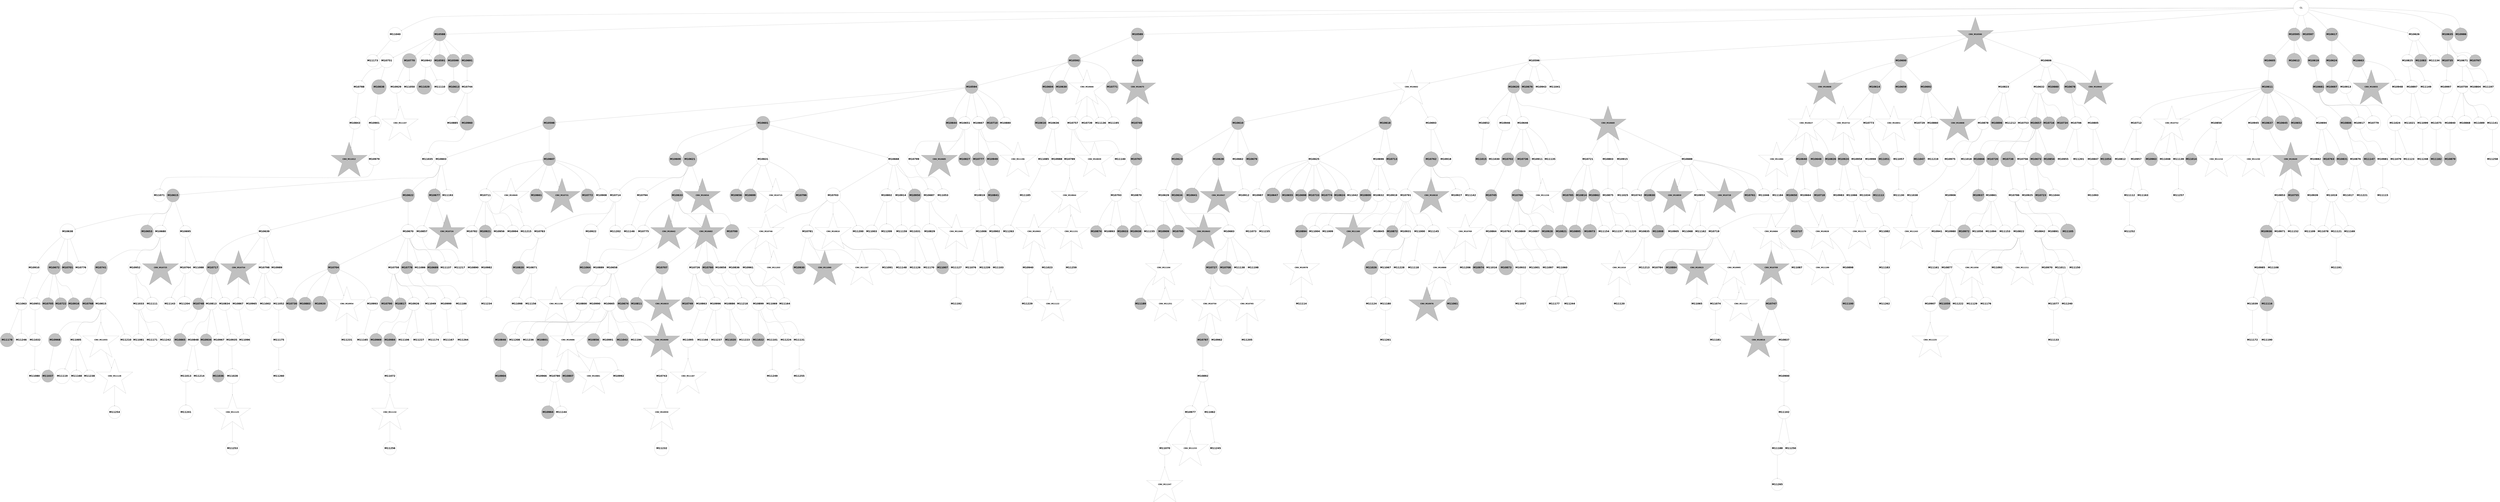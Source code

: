 digraph G { 
10752 -> 10795;
10753 -> 10796;
10753 -> 10831;
10753 -> 10860;
10753 -> 11250;
10754 -> 10780;
10754 -> 10933;
10754 -> 10970;
10754 -> 11004;
10754 -> 11043;
10756 -> 11005;
10756 -> 11251;
10757 -> 10861;
10757 -> 10883;
10759 -> 10797;
10761 -> 10832;
10761 -> 10971;
10761 -> 11006;
10761 -> 11044;
10762 -> 10862;
10762 -> 11007;
10764 -> 10833;
10764 -> 10972;
10764 -> 11252;
10767 -> 10798;
10767 -> 10863;
10767 -> 10884;
10769 -> 10834;
10769 -> 10934;
10769 -> 10973;
10769 -> 11045;
10770 -> 10911;
10771 -> 10835;
10771 -> 10864;
10771 -> 10912;
10776 -> 10799;
10776 -> 10913;
10776 -> 11046;
10777 -> 10800;
10777 -> 10815;
10779 -> 11097;
10782 -> 10974;
10782 -> 11008;
10785 -> 11047;
10786 -> 10816;
10788 -> 10836;
10790 -> 10817;
10791 -> 10818;
10791 -> 10865;
10792 -> 10885;
10793 -> 11009;
10794 -> 10935;
10794 -> 11010;
10795 -> 10819;
10795 -> 10914;
10796 -> 10886;
10796 -> 11011;
10796 -> 11253;
10797 -> 10866;
10797 -> 10887;
10798 -> 10915;
10800 -> 10837;
10800 -> 11012;
10801 -> 10838;
10801 -> 10888;
10802 -> 11013;
10802 -> 11098;
10802 -> 11189;
10803 -> 10916;
10804 -> 10917;
10806 -> 10975;
10807 -> 10839;
10807 -> 10889;
10807 -> 11190;
10808 -> 10840;
10808 -> 10867;
10808 -> 10976;
10808 -> 11099;
10809 -> 10890;
10809 -> 10918;
10809 -> 11139;
10809 -> 11191;
10810 -> 10936;
10812 -> 10841;
10812 -> 10868;
10812 -> 10977;
10812 -> 11192;
10814 -> 11193;
10814 -> 11254;
10815 -> 11255;
10816 -> 10842;
10816 -> 10919;
10816 -> 10937;
10816 -> 10978;
10817 -> 10843;
10817 -> 10920;
10819 -> 10938;
10819 -> 11256;
10820 -> 10979;
10820 -> 11100;
10823 -> 11048;
10823 -> 11101;
10825 -> 10939;
10827 -> 10869;
10827 -> 10891;
10828 -> 11049;
10830 -> 11014;
10830 -> 11194;
10831 -> 10980;
10831 -> 11140;
10831 -> 11257;
10832 -> 10940;
10833 -> 10870;
10833 -> 10921;
10835 -> 10871;
10836 -> 10872;
10836 -> 10892;
10836 -> 10941;
10837 -> 10942;
10838 -> 10893;
10839 -> 10894;
10841 -> 10895;
10841 -> 10922;
10841 -> 10981;
10841 -> 11050;
10841 -> 11195;
10842 -> 10923;
10842 -> 10982;
10842 -> 11051;
10843 -> 10924;
10843 -> 10943;
10843 -> 10983;
10844 -> 11196;
10848 -> 11015;
10848 -> 11052;
10848 -> 11102;
10849 -> 11103;
10850 -> 10896;
10850 -> 11258;
10851 -> 11016;
10852 -> 11053;
10852 -> 11259;
10853 -> 10925;
10855 -> 10897;
10855 -> 11104;
10856 -> 10926;
10856 -> 11197;
10859 -> 10944;
10859 -> 11054;
10860 -> 11141;
10860 -> 11198;
10863 -> 10898;
10863 -> 10984;
10863 -> 11017;
10864 -> 10945;
10865 -> 11018;
10865 -> 11055;
10865 -> 11105;
10865 -> 11260;
10867 -> 11019;
10869 -> 11056;
10872 -> 10927;
10872 -> 11106;
10872 -> 11142;
10872 -> 11261;
10873 -> 10928;
10873 -> 10946;
10873 -> 11262;
10875 -> 10947;
10875 -> 11199;
10878 -> 10948;
10879 -> 11057;
10880 -> 11058;
10882 -> 11059;
10884 -> 10985;
10885 -> 11060;
10885 -> 11263;
10886 -> 10949;
10887 -> 10950;
10888 -> 10951;
10890 -> 10929;
10891 -> 10952;
10892 -> 11020;
10892 -> 11061;
10892 -> 11200;
10893 -> 11062;
10894 -> 10953;
10894 -> 11201;
10896 -> 10954;
10897 -> 11143;
10898 -> 11063;
10898 -> 11264;
10899 -> 11265;
10900 -> 11064;
10900 -> 11266;
10901 -> 11107;
10902 -> 11065;
10903 -> 10986;
10903 -> 11021;
10903 -> 11202;
10907 -> 11267;
10908 -> 11268;
10909 -> 10955;
10910 -> 11269;
10911 -> 11022;
10911 -> 11108;
10911 -> 11144;
10911 -> 11203;
10912 -> 11023;
10912 -> 11204;
10913 -> 11145;
10914 -> 11024;
10914 -> 11066;
10916 -> 10956;
10916 -> 10987;
10917 -> 11146;
10919 -> 11147;
10920 -> 10988;
10920 -> 11205;
10921 -> 11148;
10921 -> 11206;
10925 -> 11207;
10925 -> 11270;
10926 -> 11067;
10926 -> 11271;
10927 -> 10957;
10927 -> 11109;
10927 -> 11272;
10928 -> 11025;
10928 -> 11068;
10932 -> 10989;
10932 -> 11069;
10936 -> 11070;
10936 -> 11273;
10937 -> 11110;
10938 -> 11026;
10938 -> 11111;
10939 -> 11208;
10942 -> 11027;
10942 -> 11112;
10944 -> 11028;
10947 -> 11071;
10947 -> 11149;
10948 -> 11150;
10949 -> 11072;
10949 -> 11151;
10949 -> 11274;
10950 -> 11152;
10951 -> 11029;
10952 -> 11153;
10953 -> 10990;
10953 -> 11073;
10956 -> 10991;
10956 -> 11030;
10957 -> 11275;
10959 -> 11154;
10960 -> 11113;
10961 -> 11276;
10963 -> 11074;
10964 -> 11209;
10965 -> 11075;
10967 -> 11031;
10969 -> 11210;
10971 -> 11032;
10972 -> 11114;
10973 -> 11115;
10974 -> 11033;
10974 -> 11116;
10975 -> 11155;
10976 -> 11034;
10976 -> 11156;
10976 -> 11277;
10979 -> 11157;
10981 -> 11076;
10981 -> 11117;
10981 -> 11278;
10982 -> 11077;
10985 -> 11078;
10986 -> 11035;
10986 -> 11158;
10989 -> 11159;
10990 -> 11279;
10991 -> 11211;
10992 -> 11079;
10992 -> 11160;
10995 -> 11280;
10996 -> 11080;
11000 -> 11081;
11001 -> 11082;
11002 -> 11083;
11002 -> 11161;
11003 -> 11118;
11003 -> 11212;
11004 -> 11281;
11007 -> 11162;
11007 -> 11213;
11008 -> 11084;
11008 -> 11163;
11009 -> 11282;
11010 -> 11085;
11011 -> 11119;
11011 -> 11214;
11017 -> 11086;
11018 -> 11087;
11025 -> 11088;
11027 -> 11120;
11027 -> 11283;
11028 -> 11164;
11029 -> 11121;
11031 -> 11165;
11032 -> 11284;
11034 -> 11122;
11035 -> 11089;
11035 -> 11166;
11037 -> 11123;
11037 -> 11285;
11040 -> 11286;
11043 -> 11215;
11045 -> 11124;
11045 -> 11167;
11046 -> 11216;
11046 -> 11287;
11047 -> 11125;
11049 -> 11217;
11050 -> 11168;
11055 -> 11169;
11055 -> 11218;
11055 -> 11288;
11056 -> 11126;
11056 -> 11289;
11060 -> 11170;
11061 -> 11127;
11061 -> 11290;
11063 -> 11291;
11069 -> 11128;
11069 -> 11171;
11069 -> 11219;
11073 -> 11172;
11074 -> 11129;
11074 -> 11173;
11076 -> 11174;
11078 -> 11175;
11081 -> 11176;
11081 -> 11220;
11082 -> 11130;
11083 -> 11131;
11083 -> 11221;
11083 -> 11292;
11084 -> 11132;
11088 -> 11293;
11089 -> 11222;
11090 -> 11223;
11095 -> 11177;
11099 -> 11224;
11102 -> 11225;
11105 -> 11178;
11106 -> 11179;
11106 -> 11226;
11107 -> 11180;
11110 -> 11227;
11110 -> 11294;
11112 -> 11295;
11113 -> 11228;
11113 -> 11296;
11116 -> 11229;
11117 -> 11230;
11119 -> 11181;
11120 -> 11297;
11122 -> 11182;
11124 -> 11231;
11125 -> 11232;
11127 -> 11183;
11132 -> 11233;
11134 -> 11234;
11135 -> 11235;
11136 -> 11236;
11145 -> 11237;
10637 -> 10638;
10637 -> 10639;
10637 -> 10640;
10637 -> 10645;
10637 -> 10647;
10637 -> 10667;
10637 -> 10676;
10637 -> 10685;
10637 -> 11036;
10637 -> 11090;
11149 -> 11298;
10638 -> 10641;
10638 -> 10649;
10638 -> 10741;
10638 -> 10801;
10638 -> 10820;
10638 -> 10992;
10639 -> 10642;
10639 -> 10643;
11151 -> 11299;
10640 -> 10646;
10640 -> 10650;
10640 -> 10656;
11152 -> 11238;
11152 -> 11300;
10642 -> 10644;
10642 -> 10654;
10642 -> 10680;
10642 -> 10716;
10642 -> 10821;
11154 -> 11239;
11154 -> 11301;
10643 -> 10725;
10644 -> 10648;
10644 -> 10651;
10644 -> 10694;
10644 -> 10701;
10644 -> 10717;
10644 -> 10760;
10644 -> 10930;
10645 -> 10655;
10645 -> 10662;
10645 -> 10669;
10646 -> 10652;
10646 -> 10670;
10646 -> 10726;
10646 -> 10993;
10646 -> 11091;
10648 -> 10653;
10648 -> 10657;
10649 -> 10663;
10650 -> 10658;
10650 -> 10664;
10650 -> 10709;
10650 -> 10742;
11162 -> 11302;
10651 -> 10659;
10651 -> 10671;
10651 -> 10681;
10651 -> 10718;
10652 -> 10660;
10652 -> 10668;
10652 -> 10743;
10653 -> 10665;
10653 -> 10672;
10653 -> 10727;
10653 -> 11243;
10654 -> 10666;
10654 -> 10686;
11166 -> 11240;
10655 -> 10661;
10656 -> 10682;
10656 -> 10710;
10656 -> 10728;
10656 -> 10873;
10656 -> 10994;
10657 -> 10711;
10657 -> 10761;
10657 -> 10781;
10657 -> 10822;
10657 -> 10899;
10657 -> 10958;
10658 -> 10677;
11171 -> 11241;
10660 -> 10673;
10660 -> 10678;
10660 -> 10712;
10660 -> 10729;
10661 -> 10687;
10661 -> 10695;
10661 -> 10702;
10661 -> 10744;
10661 -> 10762;
10661 -> 10802;
10661 -> 10900;
10661 -> 10995;
11175 -> 11303;
10664 -> 10782;
10664 -> 10823;
10664 -> 10901;
10665 -> 10688;
10665 -> 10703;
10665 -> 10730;
10665 -> 10745;
11177 -> 11242;
11178 -> 11304;
10667 -> 10674;
10667 -> 10713;
10668 -> 10675;
10668 -> 10746;
10668 -> 10763;
10669 -> 10731;
11181 -> 11305;
10670 -> 10696;
10670 -> 10719;
10670 -> 10902;
10670 -> 10996;
11182 -> 11306;
10671 -> 10683;
10671 -> 10704;
10671 -> 10764;
10671 -> 10844;
10672 -> 10689;
10672 -> 10720;
10673 -> 10679;
10673 -> 10684;
10674 -> 10747;
10675 -> 10697;
10675 -> 10705;
10675 -> 10748;
10675 -> 10783;
10675 -> 10824;
10675 -> 10874;
10675 -> 11037;
10675 -> 11092;
10676 -> 10875;
10676 -> 11133;
10676 -> 11184;
10677 -> 10690;
10677 -> 10698;
10677 -> 10876;
10677 -> 11134;
11189 -> 11307;
10678 -> 10691;
10678 -> 10997;
10679 -> 10845;
10679 -> 10959;
11191 -> 11308;
10681 -> 10706;
10681 -> 10749;
10681 -> 10765;
10681 -> 10846;
10682 -> 10707;
10682 -> 10766;
10682 -> 10784;
10682 -> 10803;
10683 -> 10692;
10683 -> 10732;
10683 -> 10750;
10683 -> 10825;
10684 -> 10693;
10684 -> 10733;
10685 -> 10721;
10685 -> 10785;
10685 -> 10847;
10686 -> 11038;
10686 -> 11135;
10687 -> 10699;
10688 -> 10722;
10688 -> 10751;
10688 -> 10826;
10688 -> 10960;
10689 -> 10767;
10689 -> 10804;
10689 -> 10848;
10689 -> 11039;
11201 -> 11309;
10690 -> 10700;
10690 -> 10714;
10692 -> 10708;
10696 -> 10752;
10696 -> 10786;
10696 -> 10961;
10696 -> 11185;
10698 -> 10768;
10699 -> 10805;
10699 -> 10903;
10700 -> 10734;
10700 -> 10769;
10700 -> 10787;
10701 -> 10735;
10701 -> 10849;
10701 -> 10877;
10707 -> 10723;
10707 -> 10770;
10707 -> 10788;
10707 -> 10806;
10707 -> 10904;
10708 -> 10715;
10708 -> 10724;
10708 -> 10850;
10708 -> 11040;
10712 -> 10962;
10713 -> 10905;
10713 -> 10963;
10713 -> 10998;
11225 -> 11310;
10714 -> 10878;
10715 -> 10736;
10715 -> 10851;
10715 -> 10906;
10715 -> 11041;
10715 -> 11093;
10715 -> 11244;
10716 -> 10789;
10716 -> 10807;
10716 -> 11186;
10716 -> 11245;
10717 -> 10827;
10717 -> 10999;
10717 -> 11246;
10718 -> 10737;
10718 -> 10753;
10718 -> 10852;
10718 -> 10964;
10718 -> 11000;
11230 -> 11311;
10719 -> 10738;
10719 -> 10771;
10719 -> 10853;
10719 -> 10965;
10720 -> 10739;
10720 -> 10754;
10720 -> 10808;
10720 -> 10828;
10720 -> 11136;
10720 -> 11187;
10721 -> 10809;
10721 -> 10854;
10721 -> 11247;
11233 -> 11312;
10722 -> 10755;
10722 -> 10772;
10722 -> 10966;
10722 -> 11001;
10723 -> 10773;
10723 -> 11094;
11235 -> 11313;
10724 -> 10740;
11236 -> 11314;
10725 -> 10790;
11238 -> 11315;
10727 -> 10774;
10727 -> 10907;
10728 -> 10756;
10728 -> 10855;
10730 -> 10775;
10730 -> 10791;
10730 -> 11002;
10731 -> 10829;
10731 -> 10856;
10731 -> 10967;
10732 -> 10757;
10732 -> 10776;
10732 -> 10810;
10732 -> 10908;
10733 -> 10758;
10733 -> 10777;
10733 -> 11188;
10733 -> 11248;
10734 -> 10759;
10734 -> 11137;
10734 -> 11249;
10736 -> 10830;
10736 -> 10857;
10736 -> 10931;
10736 -> 11042;
10737 -> 10879;
10737 -> 11095;
10738 -> 10778;
10738 -> 10792;
10738 -> 10811;
10738 -> 10880;
10738 -> 10909;
10738 -> 11003;
10738 -> 11096;
10740 -> 10793;
10741 -> 10794;
10742 -> 10779;
10742 -> 10858;
10742 -> 10910;
10743 -> 10812;
10743 -> 10968;
10744 -> 10813;
10744 -> 10881;
10744 -> 10932;
10745 -> 10814;
10745 -> 11138;
10746 -> 10859;
10746 -> 10882;
10746 -> 10969;
10637 [label="GL" fontname="arial-bold" fontsize=56 width=5 height=5];
10638 [shape=circle style=filled fillcolor=grey fontname="helvetica-bold" fontsize=56 label="M10588" width=0.13 height=2 ];
10639 [shape=circle style=filled fillcolor=grey fontname="helvetica-bold" fontsize=56 label="M10589" width=1.61 height=2 ];
10640 [shape=star style=filled fillcolor=grey fontname="helvetica-bold" fontsize=42 label="CNV_M10590"];
10641 [shape=circle style=filled fillcolor=grey fontname="helvetica-bold" fontsize=56 label="M10591" width=2.77 height=2 ];
10642 [shape=circle style=filled fillcolor=grey fontname="helvetica-bold" fontsize=56 label="M10592" width=2.09 height=2 ];
10643 [shape=circle style=filled fillcolor=grey fontname="helvetica-bold" fontsize=56 label="M10593" width=3.85 height=2 ];
10644 [shape=circle style=filled fillcolor=grey fontname="helvetica-bold" fontsize=56 label="M10594" width=1.83 height=2 ];
10645 [shape=circle style=filled fillcolor=grey fontname="helvetica-bold" fontsize=56 label="M10595" width=4.16 height=2 ];
10646 [shape=circle style=filled fillcolor=white fontname="helvetica-bold" fontsize=56 label="M10596" width=2.72 height=2 ];
10647 [shape=circle style=filled fillcolor=grey fontname="helvetica-bold" fontsize=56 label="M10597" width=4.37 height=2 ];
10648 [shape=circle style=filled fillcolor=grey fontname="helvetica-bold" fontsize=56 label="M10598" width=1.52 height=2 ];
10649 [shape=circle style=filled fillcolor=grey fontname="helvetica-bold" fontsize=56 label="M10599" width=1.11 height=2 ];
10650 [shape=circle style=filled fillcolor=grey fontname="helvetica-bold" fontsize=56 label="M10600" width=1.5 height=2 ];
10651 [shape=circle style=filled fillcolor=grey fontname="helvetica-bold" fontsize=56 label="M10601" width=4.49 height=2 ];
10652 [shape=star style=filled fillcolor=white fontname="helvetica-bold" fontsize=42 label="CNV_M10602"];
10653 [shape=circle style=filled fillcolor=white fontname="helvetica-bold" fontsize=56 label="M10603" width=2.28 height=2 ];
10654 [shape=circle style=filled fillcolor=grey fontname="helvetica-bold" fontsize=56 label="M10604" width=2.66 height=2 ];
10655 [shape=circle style=filled fillcolor=grey fontname="helvetica-bold" fontsize=56 label="M10605" width=1.28 height=2 ];
10656 [shape=circle style=filled fillcolor=white fontname="helvetica-bold" fontsize=56 label="M10606" width=0.63 height=2 ];
10657 [shape=circle style=filled fillcolor=grey fontname="helvetica-bold" fontsize=56 label="M10607" width=2.14 height=2 ];
10658 [shape=star style=filled fillcolor=grey fontname="helvetica-bold" fontsize=42 label="CNV_M10608"];
10659 [shape=circle style=filled fillcolor=grey fontname="helvetica-bold" fontsize=56 label="M10609" width=4.16 height=2 ];
10660 [shape=circle style=filled fillcolor=grey fontname="helvetica-bold" fontsize=56 label="M10610" width=0.55 height=2 ];
10661 [shape=circle style=filled fillcolor=grey fontname="helvetica-bold" fontsize=56 label="M10611" width=0.62 height=2 ];
10662 [shape=circle style=filled fillcolor=grey fontname="helvetica-bold" fontsize=56 label="M10612" width=4.81 height=2 ];
10663 [shape=circle style=filled fillcolor=grey fontname="helvetica-bold" fontsize=56 label="M10613" width=3.04 height=2 ];
10664 [shape=circle style=filled fillcolor=grey fontname="helvetica-bold" fontsize=56 label="M10614" width=0.54 height=2 ];
10665 [shape=circle style=filled fillcolor=grey fontname="helvetica-bold" fontsize=56 label="M10615" width=0.9 height=2 ];
10666 [shape=circle style=filled fillcolor=grey fontname="helvetica-bold" fontsize=56 label="M10616" width=3.98 height=2 ];
10667 [shape=circle style=filled fillcolor=grey fontname="helvetica-bold" fontsize=56 label="M10617" width=0.82 height=2 ];
10668 [shape=circle style=filled fillcolor=grey fontname="helvetica-bold" fontsize=56 label="M10618" width=1.9 height=2 ];
10669 [shape=circle style=filled fillcolor=grey fontname="helvetica-bold" fontsize=56 label="M10619" width=2.88 height=2 ];
10670 [shape=circle style=filled fillcolor=grey fontname="helvetica-bold" fontsize=56 label="M10620" width=2.59 height=2 ];
10671 [shape=circle style=filled fillcolor=grey fontname="helvetica-bold" fontsize=56 label="M10621" width=4.7 height=2 ];
10672 [shape=circle style=filled fillcolor=grey fontname="helvetica-bold" fontsize=56 label="M10622" width=1.58 height=2 ];
10673 [shape=circle style=filled fillcolor=grey fontname="helvetica-bold" fontsize=56 label="M10623" width=3.22 height=2 ];
10674 [shape=circle style=filled fillcolor=grey fontname="helvetica-bold" fontsize=56 label="M10624" width=4.06 height=2 ];
10675 [shape=circle style=filled fillcolor=white fontname="helvetica-bold" fontsize=56 label="M10625" width=3.98 height=2 ];
10676 [shape=circle style=filled fillcolor=white fontname="helvetica-bold" fontsize=56 label="M10626" width=0.95 height=2 ];
10677 [shape=star style=filled fillcolor=white fontname="helvetica-bold" fontsize=42 label="CNV_M10627"];
10678 [shape=circle style=filled fillcolor=grey fontname="helvetica-bold" fontsize=56 label="M10628" width=2.45 height=2 ];
10679 [shape=circle style=filled fillcolor=white fontname="helvetica-bold" fontsize=56 label="M10629" width=3.13 height=2 ];
10680 [shape=circle style=filled fillcolor=grey fontname="helvetica-bold" fontsize=56 label="M10630" width=1.6 height=2 ];
10681 [shape=circle style=filled fillcolor=white fontname="helvetica-bold" fontsize=56 label="M10631" width=0.99 height=2 ];
10682 [shape=circle style=filled fillcolor=white fontname="helvetica-bold" fontsize=56 label="M10632" width=4.5 height=2 ];
10683 [shape=circle style=filled fillcolor=grey fontname="helvetica-bold" fontsize=56 label="M10633" width=2.82 height=2 ];
10684 [shape=circle style=filled fillcolor=grey fontname="helvetica-bold" fontsize=56 label="M10634" width=1.73 height=2 ];
10685 [shape=circle style=filled fillcolor=grey fontname="helvetica-bold" fontsize=56 label="M10635" width=2.83 height=2 ];
10686 [shape=circle style=filled fillcolor=white fontname="helvetica-bold" fontsize=56 label="M10636" width=3.94 height=2 ];
10687 [shape=circle style=filled fillcolor=grey fontname="helvetica-bold" fontsize=56 label="M10637" width=1.73 height=2 ];
10688 [shape=circle style=filled fillcolor=white fontname="helvetica-bold" fontsize=56 label="M10638" width=5 height=2 ];
10689 [shape=circle style=filled fillcolor=white fontname="helvetica-bold" fontsize=56 label="M10639" width=1.71 height=2 ];
10690 [shape=circle style=filled fillcolor=grey fontname="helvetica-bold" fontsize=56 label="M10640" width=3.59 height=2 ];
10691 [shape=circle style=filled fillcolor=grey fontname="helvetica-bold" fontsize=56 label="M10641" width=4.85 height=2 ];
10692 [shape=star style=filled fillcolor=grey fontname="helvetica-bold" fontsize=42 label="CNV_M10642"];
10693 [shape=star style=filled fillcolor=grey fontname="helvetica-bold" fontsize=42 label="CNV_M10643"];
10694 [shape=circle style=filled fillcolor=grey fontname="helvetica-bold" fontsize=56 label="M10644" width=3.27 height=2 ];
10695 [shape=circle style=filled fillcolor=grey fontname="helvetica-bold" fontsize=56 label="M10645" width=4.86 height=2 ];
10696 [shape=circle style=filled fillcolor=white fontname="helvetica-bold" fontsize=56 label="M10646" width=0.59 height=2 ];
10697 [shape=circle style=filled fillcolor=grey fontname="helvetica-bold" fontsize=56 label="M10647" width=4.85 height=2 ];
10698 [shape=circle style=filled fillcolor=grey fontname="helvetica-bold" fontsize=56 label="M10648" width=5 height=2 ];
10699 [shape=star style=filled fillcolor=grey fontname="helvetica-bold" fontsize=42 label="CNV_M10649"];
10700 [shape=circle style=filled fillcolor=grey fontname="helvetica-bold" fontsize=56 label="M10650" width=1.94 height=2 ];
10701 [shape=circle style=filled fillcolor=white fontname="helvetica-bold" fontsize=56 label="M10651" width=2.06 height=2 ];
10702 [shape=circle style=filled fillcolor=grey fontname="helvetica-bold" fontsize=56 label="M10652" width=3.42 height=2 ];
10703 [shape=circle style=filled fillcolor=grey fontname="helvetica-bold" fontsize=56 label="M10653" width=0.71 height=2 ];
10704 [shape=star style=filled fillcolor=grey fontname="helvetica-bold" fontsize=42 label="CNV_M10654"];
10705 [shape=circle style=filled fillcolor=grey fontname="helvetica-bold" fontsize=56 label="M10655" width=4.3 height=2 ];
10706 [shape=circle style=filled fillcolor=grey fontname="helvetica-bold" fontsize=56 label="M10656" width=2.08 height=2 ];
10707 [shape=circle style=filled fillcolor=grey fontname="helvetica-bold" fontsize=56 label="M10657" width=3.7 height=2 ];
10708 [shape=circle style=filled fillcolor=white fontname="helvetica-bold" fontsize=56 label="M10658" width=2.63 height=2 ];
10709 [shape=circle style=filled fillcolor=grey fontname="helvetica-bold" fontsize=56 label="M10659" width=2.35 height=2 ];
10710 [shape=circle style=filled fillcolor=grey fontname="helvetica-bold" fontsize=56 label="M10660" width=0.8 height=2 ];
10711 [shape=circle style=filled fillcolor=grey fontname="helvetica-bold" fontsize=56 label="M10661" width=0.51 height=2 ];
10712 [shape=circle style=filled fillcolor=white fontname="helvetica-bold" fontsize=56 label="M10662" width=1.25 height=2 ];
10713 [shape=circle style=filled fillcolor=grey fontname="helvetica-bold" fontsize=56 label="M10663" width=0.71 height=2 ];
10714 [shape=circle style=filled fillcolor=white fontname="helvetica-bold" fontsize=56 label="M10664" width=1.07 height=2 ];
10715 [shape=circle style=filled fillcolor=white fontname="helvetica-bold" fontsize=56 label="M10665" width=4.66 height=2 ];
10716 [shape=star style=filled fillcolor=white fontname="helvetica-bold" fontsize=42 label="CNV_M10666"];
10717 [shape=circle style=filled fillcolor=white fontname="helvetica-bold" fontsize=56 label="M10667" width=0.37 height=2 ];
10718 [shape=circle style=filled fillcolor=white fontname="helvetica-bold" fontsize=56 label="M10668" width=2.67 height=2 ];
10719 [shape=star style=filled fillcolor=grey fontname="helvetica-bold" fontsize=42 label="CNV_M10669"];
10720 [shape=circle style=filled fillcolor=white fontname="helvetica-bold" fontsize=56 label="M10670" width=4.55 height=2 ];
10721 [shape=circle style=filled fillcolor=white fontname="helvetica-bold" fontsize=56 label="M10671" width=3.37 height=2 ];
10722 [shape=circle style=filled fillcolor=grey fontname="helvetica-bold" fontsize=56 label="M10672" width=4.36 height=2 ];
10723 [shape=circle style=filled fillcolor=grey fontname="helvetica-bold" fontsize=56 label="M10673" width=0.69 height=2 ];
10724 [shape=circle style=filled fillcolor=grey fontname="helvetica-bold" fontsize=56 label="M10674" width=3.24 height=2 ];
10725 [shape=star style=filled fillcolor=grey fontname="helvetica-bold" fontsize=42 label="CNV_M10675"];
10726 [shape=circle style=filled fillcolor=grey fontname="helvetica-bold" fontsize=56 label="M10676" width=1.98 height=2 ];
10727 [shape=circle style=filled fillcolor=grey fontname="helvetica-bold" fontsize=56 label="M10677" width=0 height=2 ];
10728 [shape=circle style=filled fillcolor=grey fontname="helvetica-bold" fontsize=56 label="M10678" width=2.42 height=2 ];
10729 [shape=circle style=filled fillcolor=grey fontname="helvetica-bold" fontsize=56 label="M10679" width=1.92 height=2 ];
10730 [shape=circle style=filled fillcolor=white fontname="helvetica-bold" fontsize=56 label="M10680" width=4.07 height=2 ];
10731 [shape=circle style=filled fillcolor=grey fontname="helvetica-bold" fontsize=56 label="M10681" width=3.35 height=2 ];
10732 [shape=star style=filled fillcolor=grey fontname="helvetica-bold" fontsize=42 label="CNV_M10682"];
10733 [shape=circle style=filled fillcolor=white fontname="helvetica-bold" fontsize=56 label="M10683" width=4.22 height=2 ];
10734 [shape=star style=filled fillcolor=white fontname="helvetica-bold" fontsize=42 label="CNV_M10684"];
10735 [shape=star style=filled fillcolor=grey fontname="helvetica-bold" fontsize=42 label="CNV_M10685"];
10736 [shape=star style=filled fillcolor=white fontname="helvetica-bold" fontsize=42 label="CNV_M10686"];
10737 [shape=circle style=filled fillcolor=white fontname="helvetica-bold" fontsize=56 label="M10687" width=2.09 height=2 ];
10738 [shape=circle style=filled fillcolor=white fontname="helvetica-bold" fontsize=56 label="M10688" width=0.64 height=2 ];
10739 [shape=circle style=filled fillcolor=grey fontname="helvetica-bold" fontsize=56 label="M10689" width=3.78 height=2 ];
10740 [shape=star style=filled fillcolor=grey fontname="helvetica-bold" fontsize=42 label="CNV_M10690"];
10741 [shape=circle style=filled fillcolor=grey fontname="helvetica-bold" fontsize=56 label="M10691" width=1.23 height=2 ];
10742 [shape=circle style=filled fillcolor=grey fontname="helvetica-bold" fontsize=56 label="M10692" width=3.54 height=2 ];
10743 [shape=circle style=filled fillcolor=white fontname="helvetica-bold" fontsize=56 label="M10693" width=1.86 height=2 ];
10744 [shape=circle style=filled fillcolor=white fontname="helvetica-bold" fontsize=56 label="M10694" width=0.4 height=2 ];
10745 [shape=circle style=filled fillcolor=white fontname="helvetica-bold" fontsize=56 label="M10695" width=3.58 height=2 ];
10746 [shape=circle style=filled fillcolor=white fontname="helvetica-bold" fontsize=56 label="M10696" width=4.25 height=2 ];
10747 [shape=circle style=filled fillcolor=grey fontname="helvetica-bold" fontsize=56 label="M10697" width=1.78 height=2 ];
10748 [shape=circle style=filled fillcolor=grey fontname="helvetica-bold" fontsize=56 label="M10698" width=3.89 height=2 ];
10749 [shape=circle style=filled fillcolor=grey fontname="helvetica-bold" fontsize=56 label="M10699" width=4.25 height=2 ];
10750 [shape=circle style=filled fillcolor=grey fontname="helvetica-bold" fontsize=56 label="M10700" width=4.62 height=2 ];
10751 [shape=circle style=filled fillcolor=grey fontname="helvetica-bold" fontsize=56 label="M10701" width=3.8 height=2 ];
10752 [shape=circle style=filled fillcolor=grey fontname="helvetica-bold" fontsize=56 label="M10702" width=1.8 height=2 ];
10753 [shape=circle style=filled fillcolor=white fontname="helvetica-bold" fontsize=56 label="M10703" width=4.86 height=2 ];
10754 [shape=circle style=filled fillcolor=grey fontname="helvetica-bold" fontsize=56 label="M10704" width=2.47 height=2 ];
10755 [shape=circle style=filled fillcolor=grey fontname="helvetica-bold" fontsize=56 label="M10705" width=2.95 height=2 ];
10756 [shape=circle style=filled fillcolor=white fontname="helvetica-bold" fontsize=56 label="M10706" width=2.34 height=2 ];
10757 [shape=circle style=filled fillcolor=grey fontname="helvetica-bold" fontsize=56 label="M10707" width=0.66 height=2 ];
10758 [shape=circle style=filled fillcolor=grey fontname="helvetica-bold" fontsize=56 label="M10708" width=0.54 height=2 ];
10759 [shape=star style=filled fillcolor=grey fontname="helvetica-bold" fontsize=42 label="CNV_M10709"];
10760 [shape=circle style=filled fillcolor=grey fontname="helvetica-bold" fontsize=56 label="M10710" width=2.21 height=2 ];
10761 [shape=circle style=filled fillcolor=white fontname="helvetica-bold" fontsize=56 label="M10711" width=0.29 height=2 ];
10762 [shape=circle style=filled fillcolor=white fontname="helvetica-bold" fontsize=56 label="M10712" width=1.22 height=2 ];
10763 [shape=circle style=filled fillcolor=grey fontname="helvetica-bold" fontsize=56 label="M10713" width=3.55 height=2 ];
10764 [shape=circle style=filled fillcolor=white fontname="helvetica-bold" fontsize=56 label="M10714" width=0.66 height=2 ];
10765 [shape=star style=filled fillcolor=white fontname="helvetica-bold" fontsize=42 label="CNV_M10715"];
10766 [shape=circle style=filled fillcolor=grey fontname="helvetica-bold" fontsize=56 label="M10716" width=2.42 height=2 ];
10767 [shape=circle style=filled fillcolor=grey fontname="helvetica-bold" fontsize=56 label="M10717" width=0.44 height=2 ];
10768 [shape=circle style=filled fillcolor=grey fontname="helvetica-bold" fontsize=56 label="M10718" width=0.48 height=2 ];
10769 [shape=circle style=filled fillcolor=white fontname="helvetica-bold" fontsize=56 label="M10719" width=0.95 height=2 ];
10770 [shape=circle style=filled fillcolor=grey fontname="helvetica-bold" fontsize=56 label="M10720" width=0.88 height=2 ];
10771 [shape=circle style=filled fillcolor=white fontname="helvetica-bold" fontsize=56 label="M10721" width=3.96 height=2 ];
10772 [shape=circle style=filled fillcolor=grey fontname="helvetica-bold" fontsize=56 label="M10722" width=2.91 height=2 ];
10773 [shape=circle style=filled fillcolor=grey fontname="helvetica-bold" fontsize=56 label="M10723" width=1.61 height=2 ];
10774 [shape=star style=filled fillcolor=grey fontname="helvetica-bold" fontsize=42 label="CNV_M10724"];
10775 [shape=star style=filled fillcolor=grey fontname="helvetica-bold" fontsize=42 label="CNV_M10725"];
10776 [shape=circle style=filled fillcolor=white fontname="helvetica-bold" fontsize=56 label="M10726" width=0.72 height=2 ];
10777 [shape=circle style=filled fillcolor=grey fontname="helvetica-bold" fontsize=56 label="M10727" width=1.39 height=2 ];
10778 [shape=star style=filled fillcolor=grey fontname="helvetica-bold" fontsize=42 label="CNV_M10728"];
10779 [shape=circle style=filled fillcolor=white fontname="helvetica-bold" fontsize=56 label="M10729" width=0.55 height=2 ];
10780 [shape=circle style=filled fillcolor=grey fontname="helvetica-bold" fontsize=56 label="M10730" width=3.35 height=2 ];
10781 [shape=star style=filled fillcolor=grey fontname="helvetica-bold" fontsize=42 label="CNV_M10731"];
10782 [shape=star style=filled fillcolor=white fontname="helvetica-bold" fontsize=42 label="CNV_M10732"];
10783 [shape=circle style=filled fillcolor=grey fontname="helvetica-bold" fontsize=56 label="M10733" width=2.7 height=2 ];
10784 [shape=circle style=filled fillcolor=grey fontname="helvetica-bold" fontsize=56 label="M10734" width=0.86 height=2 ];
10785 [shape=circle style=filled fillcolor=grey fontname="helvetica-bold" fontsize=56 label="M10735" width=0.9 height=2 ];
10786 [shape=circle style=filled fillcolor=grey fontname="helvetica-bold" fontsize=56 label="M10736" width=4.91 height=2 ];
10787 [shape=circle style=filled fillcolor=grey fontname="helvetica-bold" fontsize=56 label="M10737" width=0.94 height=2 ];
10788 [shape=circle style=filled fillcolor=grey fontname="helvetica-bold" fontsize=56 label="M10738" width=4.96 height=2 ];
10789 [shape=circle style=filled fillcolor=white fontname="helvetica-bold" fontsize=56 label="M10739" width=4.46 height=2 ];
10790 [shape=circle style=filled fillcolor=grey fontname="helvetica-bold" fontsize=56 label="M10740" width=3.83 height=2 ];
10791 [shape=circle style=filled fillcolor=grey fontname="helvetica-bold" fontsize=56 label="M10741" width=1.54 height=2 ];
10792 [shape=circle style=filled fillcolor=white fontname="helvetica-bold" fontsize=56 label="M10742" width=3.27 height=2 ];
10793 [shape=circle style=filled fillcolor=white fontname="helvetica-bold" fontsize=56 label="M10743" width=4.29 height=2 ];
10794 [shape=circle style=filled fillcolor=white fontname="helvetica-bold" fontsize=56 label="M10744" width=2.39 height=2 ];
10795 [shape=circle style=filled fillcolor=grey fontname="helvetica-bold" fontsize=56 label="M10745" width=3.66 height=2 ];
10796 [shape=star style=filled fillcolor=white fontname="helvetica-bold" fontsize=42 label="CNV_M10746"];
10797 [shape=circle style=filled fillcolor=grey fontname="helvetica-bold" fontsize=56 label="M10747" width=3.95 height=2 ];
10798 [shape=circle style=filled fillcolor=grey fontname="helvetica-bold" fontsize=56 label="M10748" width=3.69 height=2 ];
10799 [shape=circle style=filled fillcolor=grey fontname="helvetica-bold" fontsize=56 label="M10749" width=0.85 height=2 ];
10800 [shape=star style=filled fillcolor=white fontname="helvetica-bold" fontsize=42 label="CNV_M10750"];
10801 [shape=circle style=filled fillcolor=white fontname="helvetica-bold" fontsize=56 label="M10751" width=4.54 height=2 ];
10802 [shape=star style=filled fillcolor=white fontname="helvetica-bold" fontsize=42 label="CNV_M10752"];
10803 [shape=circle style=filled fillcolor=white fontname="helvetica-bold" fontsize=56 label="M10753" width=3.59 height=2 ];
10804 [shape=star style=filled fillcolor=grey fontname="helvetica-bold" fontsize=42 label="CNV_M10754"];
10805 [shape=circle style=filled fillcolor=grey fontname="helvetica-bold" fontsize=56 label="M10755" width=2.35 height=2 ];
10806 [shape=circle style=filled fillcolor=white fontname="helvetica-bold" fontsize=56 label="M10756" width=3.18 height=2 ];
10807 [shape=circle style=filled fillcolor=white fontname="helvetica-bold" fontsize=56 label="M10757" width=1.12 height=2 ];
10808 [shape=circle style=filled fillcolor=white fontname="helvetica-bold" fontsize=56 label="M10758" width=2.12 height=2 ];
10809 [shape=circle style=filled fillcolor=white fontname="helvetica-bold" fontsize=56 label="M10759" width=2.56 height=2 ];
10810 [shape=circle style=filled fillcolor=grey fontname="helvetica-bold" fontsize=56 label="M10760" width=3.14 height=2 ];
10811 [shape=circle style=filled fillcolor=grey fontname="helvetica-bold" fontsize=56 label="M10761" width=0.04 height=2 ];
10812 [shape=circle style=filled fillcolor=grey fontname="helvetica-bold" fontsize=56 label="M10762" width=4.83 height=2 ];
10813 [shape=circle style=filled fillcolor=grey fontname="helvetica-bold" fontsize=56 label="M10763" width=0.69 height=2 ];
10814 [shape=circle style=filled fillcolor=white fontname="helvetica-bold" fontsize=56 label="M10764" width=3.78 height=2 ];
10815 [shape=star style=filled fillcolor=white fontname="helvetica-bold" fontsize=42 label="CNV_M10765"];
10816 [shape=circle style=filled fillcolor=grey fontname="helvetica-bold" fontsize=56 label="M10766" width=2.82 height=2 ];
10817 [shape=circle style=filled fillcolor=grey fontname="helvetica-bold" fontsize=56 label="M10767" width=2.99 height=2 ];
10818 [shape=circle style=filled fillcolor=grey fontname="helvetica-bold" fontsize=56 label="M10768" width=3.43 height=2 ];
10819 [shape=star style=filled fillcolor=white fontname="helvetica-bold" fontsize=42 label="CNV_M10769"];
10820 [shape=circle style=filled fillcolor=grey fontname="helvetica-bold" fontsize=56 label="M10770" width=4.7 height=2 ];
10821 [shape=circle style=filled fillcolor=grey fontname="helvetica-bold" fontsize=56 label="M10771" width=2.34 height=2 ];
10822 [shape=circle style=filled fillcolor=grey fontname="helvetica-bold" fontsize=56 label="M10772" width=1.6 height=2 ];
10823 [shape=circle style=filled fillcolor=white fontname="helvetica-bold" fontsize=56 label="M10773" width=4.04 height=2 ];
10824 [shape=circle style=filled fillcolor=grey fontname="helvetica-bold" fontsize=56 label="M10774" width=3.88 height=2 ];
10825 [shape=circle style=filled fillcolor=white fontname="helvetica-bold" fontsize=56 label="M10775" width=4.12 height=2 ];
10826 [shape=circle style=filled fillcolor=white fontname="helvetica-bold" fontsize=56 label="M10776" width=1.75 height=2 ];
10827 [shape=circle style=filled fillcolor=grey fontname="helvetica-bold" fontsize=56 label="M10777" width=0.18 height=2 ];
10828 [shape=circle style=filled fillcolor=grey fontname="helvetica-bold" fontsize=56 label="M10778" width=3.99 height=2 ];
10829 [shape=circle style=filled fillcolor=white fontname="helvetica-bold" fontsize=56 label="M10779" width=4.74 height=2 ];
10830 [shape=circle style=filled fillcolor=white fontname="helvetica-bold" fontsize=56 label="M10780" width=3.42 height=2 ];
10831 [shape=circle style=filled fillcolor=white fontname="helvetica-bold" fontsize=56 label="M10781" width=1.43 height=2 ];
10832 [shape=circle style=filled fillcolor=white fontname="helvetica-bold" fontsize=56 label="M10782" width=2.77 height=2 ];
10833 [shape=circle style=filled fillcolor=white fontname="helvetica-bold" fontsize=56 label="M10783" width=4.3 height=2 ];
10834 [shape=circle style=filled fillcolor=white fontname="helvetica-bold" fontsize=56 label="M10784" width=0.32 height=2 ];
10835 [shape=circle style=filled fillcolor=grey fontname="helvetica-bold" fontsize=56 label="M10785" width=0.9 height=2 ];
10836 [shape=circle style=filled fillcolor=white fontname="helvetica-bold" fontsize=56 label="M10786" width=2.05 height=2 ];
10837 [shape=circle style=filled fillcolor=grey fontname="helvetica-bold" fontsize=56 label="M10787" width=1.7 height=2 ];
10838 [shape=circle style=filled fillcolor=white fontname="helvetica-bold" fontsize=56 label="M10788" width=1.21 height=2 ];
10839 [shape=circle style=filled fillcolor=white fontname="helvetica-bold" fontsize=56 label="M10789" width=3.33 height=2 ];
10840 [shape=circle style=filled fillcolor=grey fontname="helvetica-bold" fontsize=56 label="M10790" width=4.57 height=2 ];
10841 [shape=circle style=filled fillcolor=white fontname="helvetica-bold" fontsize=56 label="M10791" width=2.18 height=2 ];
10842 [shape=circle style=filled fillcolor=white fontname="helvetica-bold" fontsize=56 label="M10792" width=0.83 height=2 ];
10843 [shape=circle style=filled fillcolor=white fontname="helvetica-bold" fontsize=56 label="M10793" width=3.7 height=2 ];
10844 [shape=circle style=filled fillcolor=white fontname="helvetica-bold" fontsize=56 label="M10794" width=1.3 height=2 ];
10845 [shape=circle style=filled fillcolor=grey fontname="helvetica-bold" fontsize=56 label="M10795" width=2.06 height=2 ];
10846 [shape=circle style=filled fillcolor=grey fontname="helvetica-bold" fontsize=56 label="M10796" width=0.15 height=2 ];
10847 [shape=circle style=filled fillcolor=grey fontname="helvetica-bold" fontsize=56 label="M10797" width=2.99 height=2 ];
10848 [shape=circle style=filled fillcolor=white fontname="helvetica-bold" fontsize=56 label="M10798" width=3.64 height=2 ];
10849 [shape=circle style=filled fillcolor=white fontname="helvetica-bold" fontsize=56 label="M10799" width=2.04 height=2 ];
10850 [shape=circle style=filled fillcolor=white fontname="helvetica-bold" fontsize=56 label="M10800" width=2.14 height=2 ];
10851 [shape=circle style=filled fillcolor=grey fontname="helvetica-bold" fontsize=56 label="M10801" width=1.2 height=2 ];
10852 [shape=circle style=filled fillcolor=white fontname="helvetica-bold" fontsize=56 label="M10802" width=1.68 height=2 ];
10853 [shape=circle style=filled fillcolor=white fontname="helvetica-bold" fontsize=56 label="M10803" width=1.95 height=2 ];
10854 [shape=circle style=filled fillcolor=white fontname="helvetica-bold" fontsize=56 label="M10804" width=3.04 height=2 ];
10855 [shape=circle style=filled fillcolor=white fontname="helvetica-bold" fontsize=56 label="M10805" width=2.17 height=2 ];
10856 [shape=circle style=filled fillcolor=grey fontname="helvetica-bold" fontsize=56 label="M10806" width=2.06 height=2 ];
10857 [shape=circle style=filled fillcolor=grey fontname="helvetica-bold" fontsize=56 label="M10807" width=1.19 height=2 ];
10858 [shape=star style=filled fillcolor=grey fontname="helvetica-bold" fontsize=42 label="CNV_M10808"];
10859 [shape=circle style=filled fillcolor=grey fontname="helvetica-bold" fontsize=56 label="M10809" width=2.56 height=2 ];
10860 [shape=star style=filled fillcolor=white fontname="helvetica-bold" fontsize=42 label="CNV_M10810"];
10861 [shape=circle style=filled fillcolor=grey fontname="helvetica-bold" fontsize=56 label="M10811" width=4.25 height=2 ];
10862 [shape=circle style=filled fillcolor=white fontname="helvetica-bold" fontsize=56 label="M10812" width=4.85 height=2 ];
10863 [shape=circle style=filled fillcolor=white fontname="helvetica-bold" fontsize=56 label="M10813" width=3.3 height=2 ];
10864 [shape=circle style=filled fillcolor=grey fontname="helvetica-bold" fontsize=56 label="M10814" width=3.55 height=2 ];
10865 [shape=circle style=filled fillcolor=white fontname="helvetica-bold" fontsize=56 label="M10815" width=2.61 height=2 ];
10866 [shape=star style=filled fillcolor=grey fontname="helvetica-bold" fontsize=42 label="CNV_M10816"];
10867 [shape=circle style=filled fillcolor=grey fontname="helvetica-bold" fontsize=56 label="M10817" width=3.7 height=2 ];
10868 [shape=star style=filled fillcolor=grey fontname="helvetica-bold" fontsize=42 label="CNV_M10818"];
10869 [shape=circle style=filled fillcolor=white fontname="helvetica-bold" fontsize=56 label="M10819" width=3.78 height=2 ];
10870 [shape=circle style=filled fillcolor=grey fontname="helvetica-bold" fontsize=56 label="M10820" width=1.98 height=2 ];
10871 [shape=circle style=filled fillcolor=grey fontname="helvetica-bold" fontsize=56 label="M10821" width=1.83 height=2 ];
10872 [shape=circle style=filled fillcolor=white fontname="helvetica-bold" fontsize=56 label="M10822" width=0.7 height=2 ];
10873 [shape=circle style=filled fillcolor=white fontname="helvetica-bold" fontsize=56 label="M10823" width=2.6 height=2 ];
10874 [shape=circle style=filled fillcolor=grey fontname="helvetica-bold" fontsize=56 label="M10824" width=3.19 height=2 ];
10875 [shape=circle style=filled fillcolor=white fontname="helvetica-bold" fontsize=56 label="M10825" width=2.72 height=2 ];
10876 [shape=circle style=filled fillcolor=grey fontname="helvetica-bold" fontsize=56 label="M10826" width=3.18 height=2 ];
10877 [shape=circle style=filled fillcolor=grey fontname="helvetica-bold" fontsize=56 label="M10827" width=4.17 height=2 ];
10878 [shape=star style=filled fillcolor=white fontname="helvetica-bold" fontsize=42 label="CNV_M10828"];
10879 [shape=circle style=filled fillcolor=white fontname="helvetica-bold" fontsize=56 label="M10829" width=4.96 height=2 ];
10880 [shape=circle style=filled fillcolor=grey fontname="helvetica-bold" fontsize=56 label="M10830" width=2.89 height=2 ];
10881 [shape=circle style=filled fillcolor=grey fontname="helvetica-bold" fontsize=56 label="M10831" width=3.52 height=2 ];
10882 [shape=circle style=filled fillcolor=white fontname="helvetica-bold" fontsize=56 label="M10832" width=2.88 height=2 ];
10883 [shape=star style=filled fillcolor=grey fontname="helvetica-bold" fontsize=42 label="CNV_M10833"];
10884 [shape=circle style=filled fillcolor=white fontname="helvetica-bold" fontsize=56 label="M10834" width=1.69 height=2 ];
10885 [shape=circle style=filled fillcolor=white fontname="helvetica-bold" fontsize=56 label="M10835" width=4.2 height=2 ];
10886 [shape=circle style=filled fillcolor=white fontname="helvetica-bold" fontsize=56 label="M10836" width=1.92 height=2 ];
10887 [shape=circle style=filled fillcolor=white fontname="helvetica-bold" fontsize=56 label="M10837" width=1.12 height=2 ];
10888 [shape=circle style=filled fillcolor=grey fontname="helvetica-bold" fontsize=56 label="M10838" width=4.77 height=2 ];
10889 [shape=star style=filled fillcolor=white fontname="helvetica-bold" fontsize=42 label="CNV_M10839"];
10890 [shape=circle style=filled fillcolor=white fontname="helvetica-bold" fontsize=56 label="M10840" width=0.93 height=2 ];
10891 [shape=circle style=filled fillcolor=grey fontname="helvetica-bold" fontsize=56 label="M10841" width=0.91 height=2 ];
10892 [shape=circle style=filled fillcolor=white fontname="helvetica-bold" fontsize=56 label="M10842" width=2.12 height=2 ];
10893 [shape=circle style=filled fillcolor=white fontname="helvetica-bold" fontsize=56 label="M10843" width=3.82 height=2 ];
10894 [shape=star style=filled fillcolor=white fontname="helvetica-bold" fontsize=42 label="CNV_M10844"];
10895 [shape=circle style=filled fillcolor=white fontname="helvetica-bold" fontsize=56 label="M10845" width=0.31 height=2 ];
10896 [shape=circle style=filled fillcolor=grey fontname="helvetica-bold" fontsize=56 label="M10846" width=4.55 height=2 ];
10897 [shape=circle style=filled fillcolor=white fontname="helvetica-bold" fontsize=56 label="M10847" width=3.11 height=2 ];
10898 [shape=circle style=filled fillcolor=white fontname="helvetica-bold" fontsize=56 label="M10848" width=3.64 height=2 ];
10899 [shape=star style=filled fillcolor=white fontname="helvetica-bold" fontsize=42 label="CNV_M10849"];
10900 [shape=circle style=filled fillcolor=white fontname="helvetica-bold" fontsize=56 label="M10850" width=2.59 height=2 ];
10901 [shape=star style=filled fillcolor=white fontname="helvetica-bold" fontsize=42 label="CNV_M10851"];
10902 [shape=circle style=filled fillcolor=white fontname="helvetica-bold" fontsize=56 label="M10852" width=3.96 height=2 ];
10903 [shape=circle style=filled fillcolor=white fontname="helvetica-bold" fontsize=56 label="M10853" width=0.83 height=2 ];
10904 [shape=circle style=filled fillcolor=grey fontname="helvetica-bold" fontsize=56 label="M10854" width=3.79 height=2 ];
10905 [shape=star style=filled fillcolor=grey fontname="helvetica-bold" fontsize=42 label="CNV_M10855"];
10906 [shape=circle style=filled fillcolor=grey fontname="helvetica-bold" fontsize=56 label="M10856" width=0.96 height=2 ];
10907 [shape=circle style=filled fillcolor=white fontname="helvetica-bold" fontsize=56 label="M10857" width=3.6 height=2 ];
10908 [shape=circle style=filled fillcolor=white fontname="helvetica-bold" fontsize=56 label="M10858" width=3 height=2 ];
10909 [shape=star style=filled fillcolor=grey fontname="helvetica-bold" fontsize=42 label="CNV_M10859"];
10910 [shape=circle style=filled fillcolor=white fontname="helvetica-bold" fontsize=56 label="M10860" width=3.52 height=2 ];
10911 [shape=circle style=filled fillcolor=white fontname="helvetica-bold" fontsize=56 label="M10861" width=3.21 height=2 ];
10912 [shape=circle style=filled fillcolor=grey fontname="helvetica-bold" fontsize=56 label="M10862" width=2.75 height=2 ];
10913 [shape=circle style=filled fillcolor=white fontname="helvetica-bold" fontsize=56 label="M10863" width=1.53 height=2 ];
10914 [shape=circle style=filled fillcolor=white fontname="helvetica-bold" fontsize=56 label="M10864" width=0.89 height=2 ];
10915 [shape=circle style=filled fillcolor=grey fontname="helvetica-bold" fontsize=56 label="M10865" width=1.51 height=2 ];
10916 [shape=circle style=filled fillcolor=grey fontname="helvetica-bold" fontsize=56 label="M10866" width=3.46 height=2 ];
10917 [shape=circle style=filled fillcolor=white fontname="helvetica-bold" fontsize=56 label="M10867" width=2.84 height=2 ];
10918 [shape=circle style=filled fillcolor=white fontname="helvetica-bold" fontsize=56 label="M10868" width=4.83 height=2 ];
10919 [shape=circle style=filled fillcolor=white fontname="helvetica-bold" fontsize=56 label="M10869" width=4.6 height=2 ];
10920 [shape=circle style=filled fillcolor=white fontname="helvetica-bold" fontsize=56 label="M10870" width=1.77 height=2 ];
10921 [shape=circle style=filled fillcolor=white fontname="helvetica-bold" fontsize=56 label="M10871" width=3.88 height=2 ];
10922 [shape=circle style=filled fillcolor=grey fontname="helvetica-bold" fontsize=56 label="M10872" width=2.89 height=2 ];
10923 [shape=circle style=filled fillcolor=grey fontname="helvetica-bold" fontsize=56 label="M10873" width=4.73 height=2 ];
10924 [shape=circle style=filled fillcolor=grey fontname="helvetica-bold" fontsize=56 label="M10874" width=3.24 height=2 ];
10925 [shape=circle style=filled fillcolor=white fontname="helvetica-bold" fontsize=56 label="M10875" width=4.43 height=2 ];
10926 [shape=circle style=filled fillcolor=white fontname="helvetica-bold" fontsize=56 label="M10876" width=1.41 height=2 ];
10927 [shape=circle style=filled fillcolor=white fontname="helvetica-bold" fontsize=56 label="M10877" width=3.21 height=2 ];
10928 [shape=circle style=filled fillcolor=white fontname="helvetica-bold" fontsize=56 label="M10878" width=2.14 height=2 ];
10929 [shape=circle style=filled fillcolor=grey fontname="helvetica-bold" fontsize=56 label="M10879" width=1.67 height=2 ];
10930 [shape=circle style=filled fillcolor=white fontname="helvetica-bold" fontsize=56 label="M10880" width=3.5 height=2 ];
10931 [shape=star style=filled fillcolor=white fontname="helvetica-bold" fontsize=42 label="CNV_M10881"];
10932 [shape=circle style=filled fillcolor=white fontname="helvetica-bold" fontsize=56 label="M10882" width=3.66 height=2 ];
10933 [shape=circle style=filled fillcolor=grey fontname="helvetica-bold" fontsize=56 label="M10883" width=4.31 height=2 ];
10934 [shape=circle style=filled fillcolor=grey fontname="helvetica-bold" fontsize=56 label="M10884" width=0.36 height=2 ];
10935 [shape=circle style=filled fillcolor=white fontname="helvetica-bold" fontsize=56 label="M10885" width=0.69 height=2 ];
10936 [shape=circle style=filled fillcolor=white fontname="helvetica-bold" fontsize=56 label="M10886" width=3.73 height=2 ];
10937 [shape=circle style=filled fillcolor=white fontname="helvetica-bold" fontsize=56 label="M10887" width=3.48 height=2 ];
10938 [shape=star style=filled fillcolor=white fontname="helvetica-bold" fontsize=42 label="CNV_M10888"];
10939 [shape=circle style=filled fillcolor=white fontname="helvetica-bold" fontsize=56 label="M10889" width=1.94 height=2 ];
10940 [shape=circle style=filled fillcolor=white fontname="helvetica-bold" fontsize=56 label="M10890" width=2.73 height=2 ];
10941 [shape=circle style=filled fillcolor=white fontname="helvetica-bold" fontsize=56 label="M10891" width=2.37 height=2 ];
10942 [shape=circle style=filled fillcolor=white fontname="helvetica-bold" fontsize=56 label="M10892" width=3.76 height=2 ];
10943 [shape=circle style=filled fillcolor=white fontname="helvetica-bold" fontsize=56 label="M10893" width=2.06 height=2 ];
10944 [shape=circle style=filled fillcolor=grey fontname="helvetica-bold" fontsize=56 label="M10894" width=4.16 height=2 ];
10945 [shape=circle style=filled fillcolor=grey fontname="helvetica-bold" fontsize=56 label="M10895" width=0.34 height=2 ];
10946 [shape=circle style=filled fillcolor=grey fontname="helvetica-bold" fontsize=56 label="M10896" width=1.86 height=2 ];
10947 [shape=circle style=filled fillcolor=white fontname="helvetica-bold" fontsize=56 label="M10897" width=0.51 height=2 ];
10948 [shape=circle style=filled fillcolor=white fontname="helvetica-bold" fontsize=56 label="M10898" width=0.71 height=2 ];
10949 [shape=circle style=filled fillcolor=white fontname="helvetica-bold" fontsize=56 label="M10899" width=1.69 height=2 ];
10950 [shape=circle style=filled fillcolor=white fontname="helvetica-bold" fontsize=56 label="M10900" width=3.44 height=2 ];
10951 [shape=circle style=filled fillcolor=white fontname="helvetica-bold" fontsize=56 label="M10901" width=4.46 height=2 ];
10952 [shape=circle style=filled fillcolor=white fontname="helvetica-bold" fontsize=56 label="M10902" width=1.23 height=2 ];
10953 [shape=star style=filled fillcolor=white fontname="helvetica-bold" fontsize=42 label="CNV_M10903"];
10954 [shape=circle style=filled fillcolor=grey fontname="helvetica-bold" fontsize=56 label="M10904" width=3.74 height=2 ];
10955 [shape=circle style=filled fillcolor=white fontname="helvetica-bold" fontsize=56 label="M10905" width=2.02 height=2 ];
10956 [shape=circle style=filled fillcolor=white fontname="helvetica-bold" fontsize=56 label="M10906" width=3.04 height=2 ];
10957 [shape=circle style=filled fillcolor=white fontname="helvetica-bold" fontsize=56 label="M10907" width=4.91 height=2 ];
10958 [shape=circle style=filled fillcolor=white fontname="helvetica-bold" fontsize=56 label="M10908" width=0.25 height=2 ];
10959 [shape=circle style=filled fillcolor=grey fontname="helvetica-bold" fontsize=56 label="M10909" width=4.55 height=2 ];
10960 [shape=circle style=filled fillcolor=white fontname="helvetica-bold" fontsize=56 label="M10910" width=3.18 height=2 ];
10961 [shape=circle style=filled fillcolor=white fontname="helvetica-bold" fontsize=56 label="M10911" width=3.91 height=2 ];
10962 [shape=circle style=filled fillcolor=white fontname="helvetica-bold" fontsize=56 label="M10912" width=1.8 height=2 ];
10963 [shape=circle style=filled fillcolor=white fontname="helvetica-bold" fontsize=56 label="M10913" width=0.16 height=2 ];
10964 [shape=circle style=filled fillcolor=white fontname="helvetica-bold" fontsize=56 label="M10914" width=1.52 height=2 ];
10965 [shape=circle style=filled fillcolor=white fontname="helvetica-bold" fontsize=56 label="M10915" width=0.8 height=2 ];
10966 [shape=circle style=filled fillcolor=grey fontname="helvetica-bold" fontsize=56 label="M10916" width=3 height=2 ];
10967 [shape=circle style=filled fillcolor=white fontname="helvetica-bold" fontsize=56 label="M10917" width=3.32 height=2 ];
10968 [shape=circle style=filled fillcolor=white fontname="helvetica-bold" fontsize=56 label="M10918" width=1.27 height=2 ];
10969 [shape=circle style=filled fillcolor=white fontname="helvetica-bold" fontsize=56 label="M10919" width=1.33 height=2 ];
10970 [shape=circle style=filled fillcolor=grey fontname="helvetica-bold" fontsize=56 label="M10920" width=4.97 height=2 ];
10971 [shape=circle style=filled fillcolor=grey fontname="helvetica-bold" fontsize=56 label="M10921" width=4.18 height=2 ];
10972 [shape=circle style=filled fillcolor=white fontname="helvetica-bold" fontsize=56 label="M10922" width=4.86 height=2 ];
10973 [shape=star style=filled fillcolor=grey fontname="helvetica-bold" fontsize=42 label="CNV_M10923"];
10974 [shape=circle style=filled fillcolor=grey fontname="helvetica-bold" fontsize=56 label="M10924" width=3.14 height=2 ];
10975 [shape=circle style=filled fillcolor=white fontname="helvetica-bold" fontsize=56 label="M10925" width=3.22 height=2 ];
10976 [shape=circle style=filled fillcolor=white fontname="helvetica-bold" fontsize=56 label="M10926" width=1.73 height=2 ];
10977 [shape=circle style=filled fillcolor=white fontname="helvetica-bold" fontsize=56 label="M10927" width=1.46 height=2 ];
10978 [shape=circle style=filled fillcolor=grey fontname="helvetica-bold" fontsize=56 label="M10928" width=1.14 height=2 ];
10979 [shape=circle style=filled fillcolor=white fontname="helvetica-bold" fontsize=56 label="M10929" width=2.57 height=2 ];
10980 [shape=circle style=filled fillcolor=grey fontname="helvetica-bold" fontsize=56 label="M10930" width=0.91 height=2 ];
10981 [shape=circle style=filled fillcolor=white fontname="helvetica-bold" fontsize=56 label="M10931" width=0.01 height=2 ];
10982 [shape=circle style=filled fillcolor=white fontname="helvetica-bold" fontsize=56 label="M10932" width=0.71 height=2 ];
10983 [shape=circle style=filled fillcolor=grey fontname="helvetica-bold" fontsize=56 label="M10933" width=3.24 height=2 ];
10984 [shape=circle style=filled fillcolor=grey fontname="helvetica-bold" fontsize=56 label="M10934" width=3.91 height=2 ];
10985 [shape=circle style=filled fillcolor=white fontname="helvetica-bold" fontsize=56 label="M10935" width=3.2 height=2 ];
10986 [shape=circle style=filled fillcolor=grey fontname="helvetica-bold" fontsize=56 label="M10936" width=2.06 height=2 ];
10987 [shape=circle style=filled fillcolor=grey fontname="helvetica-bold" fontsize=56 label="M10937" width=2.91 height=2 ];
10988 [shape=circle style=filled fillcolor=grey fontname="helvetica-bold" fontsize=56 label="M10938" width=2.4 height=2 ];
10989 [shape=circle style=filled fillcolor=white fontname="helvetica-bold" fontsize=56 label="M10939" width=1.31 height=2 ];
10990 [shape=circle style=filled fillcolor=white fontname="helvetica-bold" fontsize=56 label="M10940" width=2.43 height=2 ];
10991 [shape=circle style=filled fillcolor=white fontname="helvetica-bold" fontsize=56 label="M10941" width=1.1 height=2 ];
10992 [shape=circle style=filled fillcolor=white fontname="helvetica-bold" fontsize=56 label="M10942" width=0.38 height=2 ];
10993 [shape=circle style=filled fillcolor=white fontname="helvetica-bold" fontsize=56 label="M10943" width=2.11 height=2 ];
10994 [shape=star style=filled fillcolor=grey fontname="helvetica-bold" fontsize=42 label="CNV_M10944"];
10995 [shape=circle style=filled fillcolor=white fontname="helvetica-bold" fontsize=56 label="M10945" width=1.02 height=2 ];
10996 [shape=circle style=filled fillcolor=white fontname="helvetica-bold" fontsize=56 label="M10946" width=4.96 height=2 ];
10997 [shape=star style=filled fillcolor=grey fontname="helvetica-bold" fontsize=42 label="CNV_M10947"];
10998 [shape=circle style=filled fillcolor=white fontname="helvetica-bold" fontsize=56 label="M10948" width=4.7 height=2 ];
10999 [shape=circle style=filled fillcolor=grey fontname="helvetica-bold" fontsize=56 label="M10949" width=0.87 height=2 ];
11000 [shape=circle style=filled fillcolor=grey fontname="helvetica-bold" fontsize=56 label="M10950" width=1.04 height=2 ];
11001 [shape=circle style=filled fillcolor=white fontname="helvetica-bold" fontsize=56 label="M10951" width=3.9 height=2 ];
11002 [shape=circle style=filled fillcolor=white fontname="helvetica-bold" fontsize=56 label="M10952" width=0.68 height=2 ];
11003 [shape=circle style=filled fillcolor=white fontname="helvetica-bold" fontsize=56 label="M10953" width=3.71 height=2 ];
11004 [shape=star style=filled fillcolor=white fontname="helvetica-bold" fontsize=42 label="CNV_M10954"];
11005 [shape=circle style=filled fillcolor=white fontname="helvetica-bold" fontsize=56 label="M10955" width=4.66 height=2 ];
11006 [shape=circle style=filled fillcolor=white fontname="helvetica-bold" fontsize=56 label="M10956" width=0.73 height=2 ];
11007 [shape=circle style=filled fillcolor=white fontname="helvetica-bold" fontsize=56 label="M10957" width=4.99 height=2 ];
11008 [shape=circle style=filled fillcolor=white fontname="helvetica-bold" fontsize=56 label="M10958" width=2.01 height=2 ];
11009 [shape=star style=filled fillcolor=white fontname="helvetica-bold" fontsize=42 label="CNV_M10959"];
11010 [shape=circle style=filled fillcolor=grey fontname="helvetica-bold" fontsize=56 label="M10960" width=4.67 height=2 ];
11011 [shape=circle style=filled fillcolor=white fontname="helvetica-bold" fontsize=56 label="M10961" width=0.52 height=2 ];
11012 [shape=circle style=filled fillcolor=white fontname="helvetica-bold" fontsize=56 label="M10962" width=1.23 height=2 ];
11013 [shape=circle style=filled fillcolor=grey fontname="helvetica-bold" fontsize=56 label="M10963" width=1.87 height=2 ];
11014 [shape=circle style=filled fillcolor=grey fontname="helvetica-bold" fontsize=56 label="M10964" width=1.81 height=2 ];
11015 [shape=circle style=filled fillcolor=white fontname="helvetica-bold" fontsize=56 label="M10965" width=1.36 height=2 ];
11016 [shape=circle style=filled fillcolor=white fontname="helvetica-bold" fontsize=56 label="M10966" width=1.43 height=2 ];
11017 [shape=circle style=filled fillcolor=white fontname="helvetica-bold" fontsize=56 label="M10967" width=2.98 height=2 ];
11018 [shape=circle style=filled fillcolor=grey fontname="helvetica-bold" fontsize=56 label="M10968" width=0.41 height=2 ];
11019 [shape=circle style=filled fillcolor=grey fontname="helvetica-bold" fontsize=56 label="M10969" width=1.38 height=2 ];
11020 [shape=circle style=filled fillcolor=white fontname="helvetica-bold" fontsize=56 label="M10970" width=3.8 height=2 ];
11021 [shape=circle style=filled fillcolor=white fontname="helvetica-bold" fontsize=56 label="M10971" width=3.11 height=2 ];
11022 [shape=circle style=filled fillcolor=grey fontname="helvetica-bold" fontsize=56 label="M10972" width=4.36 height=2 ];
11023 [shape=circle style=filled fillcolor=grey fontname="helvetica-bold" fontsize=56 label="M10973" width=4.66 height=2 ];
11024 [shape=circle style=filled fillcolor=grey fontname="helvetica-bold" fontsize=56 label="M10974" width=3.43 height=2 ];
11025 [shape=circle style=filled fillcolor=white fontname="helvetica-bold" fontsize=56 label="M10975" width=4.74 height=2 ];
11026 [shape=star style=filled fillcolor=grey fontname="helvetica-bold" fontsize=42 label="CNV_M10976"];
11027 [shape=circle style=filled fillcolor=white fontname="helvetica-bold" fontsize=56 label="M10977" width=1.76 height=2 ];
11028 [shape=star style=filled fillcolor=white fontname="helvetica-bold" fontsize=42 label="CNV_M10978"];
11029 [shape=circle style=filled fillcolor=white fontname="helvetica-bold" fontsize=56 label="M10979" width=3.95 height=2 ];
11030 [shape=circle style=filled fillcolor=white fontname="helvetica-bold" fontsize=56 label="M10980" width=2.65 height=2 ];
11031 [shape=circle style=filled fillcolor=white fontname="helvetica-bold" fontsize=56 label="M10981" width=2.52 height=2 ];
11032 [shape=circle style=filled fillcolor=white fontname="helvetica-bold" fontsize=56 label="M10982" width=1.88 height=2 ];
11033 [shape=circle style=filled fillcolor=white fontname="helvetica-bold" fontsize=56 label="M10983" width=3.15 height=2 ];
11034 [shape=circle style=filled fillcolor=grey fontname="helvetica-bold" fontsize=56 label="M10984" width=0.79 height=2 ];
11035 [shape=circle style=filled fillcolor=white fontname="helvetica-bold" fontsize=56 label="M10985" width=1.21 height=2 ];
11036 [shape=circle style=filled fillcolor=grey fontname="helvetica-bold" fontsize=56 label="M10986" width=1.75 height=2 ];
11037 [shape=circle style=filled fillcolor=white fontname="helvetica-bold" fontsize=56 label="M10987" width=0.45 height=2 ];
11038 [shape=circle style=filled fillcolor=white fontname="helvetica-bold" fontsize=56 label="M10988" width=3.49 height=2 ];
11039 [shape=circle style=filled fillcolor=white fontname="helvetica-bold" fontsize=56 label="M10989" width=3.3 height=2 ];
11040 [shape=circle style=filled fillcolor=white fontname="helvetica-bold" fontsize=56 label="M10990" width=2.49 height=2 ];
11041 [shape=circle style=filled fillcolor=white fontname="helvetica-bold" fontsize=56 label="M10991" width=4.57 height=2 ];
11042 [shape=circle style=filled fillcolor=white fontname="helvetica-bold" fontsize=56 label="M10992" width=2.93 height=2 ];
11043 [shape=circle style=filled fillcolor=white fontname="helvetica-bold" fontsize=56 label="M10993" width=1.04 height=2 ];
11044 [shape=circle style=filled fillcolor=white fontname="helvetica-bold" fontsize=56 label="M10994" width=4.09 height=2 ];
11045 [shape=star style=filled fillcolor=white fontname="helvetica-bold" fontsize=42 label="CNV_M10995"];
11046 [shape=circle style=filled fillcolor=white fontname="helvetica-bold" fontsize=56 label="M10996" width=0.17 height=2 ];
11047 [shape=circle style=filled fillcolor=white fontname="helvetica-bold" fontsize=56 label="M10997" width=0.27 height=2 ];
11048 [shape=circle style=filled fillcolor=white fontname="helvetica-bold" fontsize=56 label="M10998" width=4.21 height=2 ];
11049 [shape=circle style=filled fillcolor=white fontname="helvetica-bold" fontsize=56 label="M10999" width=3.27 height=2 ];
11050 [shape=circle style=filled fillcolor=white fontname="helvetica-bold" fontsize=56 label="M11000" width=0.19 height=2 ];
11051 [shape=circle style=filled fillcolor=white fontname="helvetica-bold" fontsize=56 label="M11001" width=2.28 height=2 ];
11052 [shape=circle style=filled fillcolor=white fontname="helvetica-bold" fontsize=56 label="M11002" width=0.75 height=2 ];
11053 [shape=circle style=filled fillcolor=white fontname="helvetica-bold" fontsize=56 label="M11003" width=0.55 height=2 ];
11054 [shape=circle style=filled fillcolor=white fontname="helvetica-bold" fontsize=56 label="M11004" width=3.76 height=2 ];
11055 [shape=circle style=filled fillcolor=white fontname="helvetica-bold" fontsize=56 label="M11005" width=2.82 height=2 ];
11056 [shape=circle style=filled fillcolor=white fontname="helvetica-bold" fontsize=56 label="M11006" width=3.2 height=2 ];
11057 [shape=circle style=filled fillcolor=grey fontname="helvetica-bold" fontsize=56 label="M11007" width=2.29 height=2 ];
11058 [shape=circle style=filled fillcolor=grey fontname="helvetica-bold" fontsize=56 label="M11008" width=1.98 height=2 ];
11059 [shape=circle style=filled fillcolor=white fontname="helvetica-bold" fontsize=56 label="M11009" width=0.13 height=2 ];
11060 [shape=star style=filled fillcolor=white fontname="helvetica-bold" fontsize=42 label="CNV_M11010"];
11061 [shape=circle style=filled fillcolor=white fontname="helvetica-bold" fontsize=56 label="M11011" width=0.24 height=2 ];
11062 [shape=star style=filled fillcolor=grey fontname="helvetica-bold" fontsize=42 label="CNV_M11012"];
11063 [shape=circle style=filled fillcolor=white fontname="helvetica-bold" fontsize=56 label="M11013" width=3.23 height=2 ];
11064 [shape=circle style=filled fillcolor=grey fontname="helvetica-bold" fontsize=56 label="M11014" width=3.51 height=2 ];
11065 [shape=circle style=filled fillcolor=grey fontname="helvetica-bold" fontsize=56 label="M11015" width=3.28 height=2 ];
11066 [shape=circle style=filled fillcolor=white fontname="helvetica-bold" fontsize=56 label="M11016" width=2.23 height=2 ];
11067 [shape=circle style=filled fillcolor=white fontname="helvetica-bold" fontsize=56 label="M11017" width=1.59 height=2 ];
11068 [shape=circle style=filled fillcolor=white fontname="helvetica-bold" fontsize=56 label="M11018" width=3.22 height=2 ];
11069 [shape=circle style=filled fillcolor=white fontname="helvetica-bold" fontsize=56 label="M11019" width=4.18 height=2 ];
11070 [shape=circle style=filled fillcolor=grey fontname="helvetica-bold" fontsize=56 label="M11020" width=0.41 height=2 ];
11071 [shape=circle style=filled fillcolor=white fontname="helvetica-bold" fontsize=56 label="M11021" width=2.44 height=2 ];
11072 [shape=circle style=filled fillcolor=grey fontname="helvetica-bold" fontsize=56 label="M11022" width=1.23 height=2 ];
11073 [shape=circle style=filled fillcolor=white fontname="helvetica-bold" fontsize=56 label="M11023" width=1.95 height=2 ];
11074 [shape=circle style=filled fillcolor=white fontname="helvetica-bold" fontsize=56 label="M11024" width=4.92 height=2 ];
11075 [shape=circle style=filled fillcolor=white fontname="helvetica-bold" fontsize=56 label="M11025" width=4.61 height=2 ];
11076 [shape=circle style=filled fillcolor=grey fontname="helvetica-bold" fontsize=56 label="M11026" width=4.46 height=2 ];
11077 [shape=circle style=filled fillcolor=white fontname="helvetica-bold" fontsize=56 label="M11027" width=2.59 height=2 ];
11078 [shape=circle style=filled fillcolor=white fontname="helvetica-bold" fontsize=56 label="M11028" width=4.77 height=2 ];
11079 [shape=circle style=filled fillcolor=grey fontname="helvetica-bold" fontsize=56 label="M11029" width=4.79 height=2 ];
11080 [shape=circle style=filled fillcolor=white fontname="helvetica-bold" fontsize=56 label="M11030" width=4.1 height=2 ];
11081 [shape=circle style=filled fillcolor=white fontname="helvetica-bold" fontsize=56 label="M11031" width=2.83 height=2 ];
11082 [shape=circle style=filled fillcolor=white fontname="helvetica-bold" fontsize=56 label="M11032" width=4.19 height=2 ];
11083 [shape=circle style=filled fillcolor=white fontname="helvetica-bold" fontsize=56 label="M11033" width=2.68 height=2 ];
11084 [shape=circle style=filled fillcolor=white fontname="helvetica-bold" fontsize=56 label="M11034" width=2.71 height=2 ];
11085 [shape=circle style=filled fillcolor=white fontname="helvetica-bold" fontsize=56 label="M11035" width=0.55 height=2 ];
11086 [shape=circle style=filled fillcolor=grey fontname="helvetica-bold" fontsize=56 label="M11036" width=2.87 height=2 ];
11087 [shape=circle style=filled fillcolor=grey fontname="helvetica-bold" fontsize=56 label="M11037" width=2.77 height=2 ];
11088 [shape=circle style=filled fillcolor=white fontname="helvetica-bold" fontsize=56 label="M11038" width=4.33 height=2 ];
11089 [shape=circle style=filled fillcolor=white fontname="helvetica-bold" fontsize=56 label="M11039" width=0.27 height=2 ];
11090 [shape=circle style=filled fillcolor=white fontname="helvetica-bold" fontsize=56 label="M11040" width=4.55 height=2 ];
11091 [shape=circle style=filled fillcolor=white fontname="helvetica-bold" fontsize=56 label="M11041" width=1.88 height=2 ];
11092 [shape=circle style=filled fillcolor=white fontname="helvetica-bold" fontsize=56 label="M11042" width=3.09 height=2 ];
11093 [shape=circle style=filled fillcolor=grey fontname="helvetica-bold" fontsize=56 label="M11043" width=0.67 height=2 ];
11094 [shape=circle style=filled fillcolor=white fontname="helvetica-bold" fontsize=56 label="M11044" width=4.01 height=2 ];
11095 [shape=star style=filled fillcolor=white fontname="helvetica-bold" fontsize=42 label="CNV_M11045"];
11096 [shape=circle style=filled fillcolor=white fontname="helvetica-bold" fontsize=56 label="M11046" width=1.81 height=2 ];
11097 [shape=circle style=filled fillcolor=grey fontname="helvetica-bold" fontsize=56 label="M11047" width=3 height=2 ];
11098 [shape=circle style=filled fillcolor=white fontname="helvetica-bold" fontsize=56 label="M11048" width=1.54 height=2 ];
11099 [shape=circle style=filled fillcolor=white fontname="helvetica-bold" fontsize=56 label="M11049" width=2.33 height=2 ];
11100 [shape=circle style=filled fillcolor=white fontname="helvetica-bold" fontsize=56 label="M11050" width=0.02 height=2 ];
11101 [shape=circle style=filled fillcolor=grey fontname="helvetica-bold" fontsize=56 label="M11051" width=2.44 height=2 ];
11102 [shape=circle style=filled fillcolor=white fontname="helvetica-bold" fontsize=56 label="M11052" width=2.77 height=2 ];
11103 [shape=circle style=filled fillcolor=white fontname="helvetica-bold" fontsize=56 label="M11053" width=0.52 height=2 ];
11104 [shape=circle style=filled fillcolor=grey fontname="helvetica-bold" fontsize=56 label="M11054" width=3.06 height=2 ];
11105 [shape=star style=filled fillcolor=white fontname="helvetica-bold" fontsize=42 label="CNV_M11055"];
11106 [shape=star style=filled fillcolor=white fontname="helvetica-bold" fontsize=42 label="CNV_M11056"];
11107 [shape=circle style=filled fillcolor=white fontname="helvetica-bold" fontsize=56 label="M11057" width=4.92 height=2 ];
11108 [shape=circle style=filled fillcolor=white fontname="helvetica-bold" fontsize=56 label="M11058" width=2.98 height=2 ];
11109 [shape=circle style=filled fillcolor=grey fontname="helvetica-bold" fontsize=56 label="M11059" width=2.97 height=2 ];
11110 [shape=circle style=filled fillcolor=white fontname="helvetica-bold" fontsize=56 label="M11060" width=1.52 height=2 ];
11111 [shape=circle style=filled fillcolor=grey fontname="helvetica-bold" fontsize=56 label="M11061" width=1.03 height=2 ];
11112 [shape=circle style=filled fillcolor=white fontname="helvetica-bold" fontsize=56 label="M11062" width=1.82 height=2 ];
11113 [shape=circle style=filled fillcolor=white fontname="helvetica-bold" fontsize=56 label="M11063" width=2.66 height=2 ];
11114 [shape=circle style=filled fillcolor=grey fontname="helvetica-bold" fontsize=56 label="M11064" width=3.25 height=2 ];
11115 [shape=circle style=filled fillcolor=white fontname="helvetica-bold" fontsize=56 label="M11065" width=2.77 height=2 ];
11116 [shape=circle style=filled fillcolor=white fontname="helvetica-bold" fontsize=56 label="M11066" width=4.09 height=2 ];
11117 [shape=circle style=filled fillcolor=white fontname="helvetica-bold" fontsize=56 label="M11067" width=1.22 height=2 ];
11118 [shape=circle style=filled fillcolor=white fontname="helvetica-bold" fontsize=56 label="M11068" width=0.54 height=2 ];
11119 [shape=circle style=filled fillcolor=white fontname="helvetica-bold" fontsize=56 label="M11069" width=3.97 height=2 ];
11120 [shape=circle style=filled fillcolor=white fontname="helvetica-bold" fontsize=56 label="M11070" width=1.38 height=2 ];
11121 [shape=circle style=filled fillcolor=white fontname="helvetica-bold" fontsize=56 label="M11071" width=2.28 height=2 ];
11122 [shape=circle style=filled fillcolor=white fontname="helvetica-bold" fontsize=56 label="M11072" width=0.65 height=2 ];
11123 [shape=circle style=filled fillcolor=white fontname="helvetica-bold" fontsize=56 label="M11073" width=4.31 height=2 ];
11124 [shape=circle style=filled fillcolor=white fontname="helvetica-bold" fontsize=56 label="M11074" width=0.37 height=2 ];
11125 [shape=circle style=filled fillcolor=white fontname="helvetica-bold" fontsize=56 label="M11075" width=1.57 height=2 ];
11126 [shape=circle style=filled fillcolor=white fontname="helvetica-bold" fontsize=56 label="M11076" width=4.67 height=2 ];
11127 [shape=circle style=filled fillcolor=white fontname="helvetica-bold" fontsize=56 label="M11077" width=2.4 height=2 ];
11128 [shape=circle style=filled fillcolor=white fontname="helvetica-bold" fontsize=56 label="M11078" width=3.48 height=2 ];
11129 [shape=circle style=filled fillcolor=white fontname="helvetica-bold" fontsize=56 label="M11079" width=2.68 height=2 ];
11130 [shape=circle style=filled fillcolor=white fontname="helvetica-bold" fontsize=56 label="M11080" width=1.12 height=2 ];
11131 [shape=circle style=filled fillcolor=white fontname="helvetica-bold" fontsize=56 label="M11081" width=2.87 height=2 ];
11132 [shape=circle style=filled fillcolor=white fontname="helvetica-bold" fontsize=56 label="M11082" width=3.39 height=2 ];
11133 [shape=circle style=filled fillcolor=grey fontname="helvetica-bold" fontsize=56 label="M11083" width=1.23 height=2 ];
11134 [shape=star style=filled fillcolor=white fontname="helvetica-bold" fontsize=42 label="CNV_M11084"];
11135 [shape=circle style=filled fillcolor=white fontname="helvetica-bold" fontsize=56 label="M11085" width=1.07 height=2 ];
11136 [shape=circle style=filled fillcolor=white fontname="helvetica-bold" fontsize=56 label="M11086" width=3.01 height=2 ];
11137 [shape=circle style=filled fillcolor=white fontname="helvetica-bold" fontsize=56 label="M11087" width=4.3 height=2 ];
11138 [shape=circle style=filled fillcolor=white fontname="helvetica-bold" fontsize=56 label="M11088" width=2.26 height=2 ];
11139 [shape=circle style=filled fillcolor=white fontname="helvetica-bold" fontsize=56 label="M11089" width=3.21 height=2 ];
11140 [shape=star style=filled fillcolor=grey fontname="helvetica-bold" fontsize=42 label="CNV_M11090"];
11141 [shape=circle style=filled fillcolor=white fontname="helvetica-bold" fontsize=56 label="M11091" width=0.46 height=2 ];
11142 [shape=circle style=filled fillcolor=white fontname="helvetica-bold" fontsize=56 label="M11092" width=3.96 height=2 ];
11143 [shape=circle style=filled fillcolor=white fontname="helvetica-bold" fontsize=56 label="M11093" width=2.26 height=2 ];
11144 [shape=circle style=filled fillcolor=white fontname="helvetica-bold" fontsize=56 label="M11094" width=1.18 height=2 ];
11145 [shape=circle style=filled fillcolor=white fontname="helvetica-bold" fontsize=56 label="M11095" width=4.74 height=2 ];
11146 [shape=circle style=filled fillcolor=white fontname="helvetica-bold" fontsize=56 label="M11096" width=3.08 height=2 ];
11147 [shape=circle style=filled fillcolor=white fontname="helvetica-bold" fontsize=56 label="M11097" width=1.16 height=2 ];
11148 [shape=circle style=filled fillcolor=white fontname="helvetica-bold" fontsize=56 label="M11098" width=0.45 height=2 ];
11149 [shape=circle style=filled fillcolor=white fontname="helvetica-bold" fontsize=56 label="M11099" width=3.94 height=2 ];
11150 [shape=circle style=filled fillcolor=grey fontname="helvetica-bold" fontsize=56 label="M11100" width=1.83 height=2 ];
11151 [shape=circle style=filled fillcolor=white fontname="helvetica-bold" fontsize=56 label="M11101" width=0.97 height=2 ];
11152 [shape=circle style=filled fillcolor=white fontname="helvetica-bold" fontsize=56 label="M11102" width=0.47 height=2 ];
11153 [shape=circle style=filled fillcolor=white fontname="helvetica-bold" fontsize=56 label="M11103" width=1.73 height=2 ];
11154 [shape=star style=filled fillcolor=white fontname="helvetica-bold" fontsize=42 label="CNV_M11104"];
11155 [shape=circle style=filled fillcolor=grey fontname="helvetica-bold" fontsize=56 label="M11105" width=4.92 height=2 ];
11156 [shape=circle style=filled fillcolor=white fontname="helvetica-bold" fontsize=56 label="M11106" width=1.11 height=2 ];
11157 [shape=star style=filled fillcolor=white fontname="helvetica-bold" fontsize=42 label="CNV_M11107"];
11158 [shape=circle style=filled fillcolor=white fontname="helvetica-bold" fontsize=56 label="M11108" width=2.59 height=2 ];
11159 [shape=circle style=filled fillcolor=white fontname="helvetica-bold" fontsize=56 label="M11109" width=2.02 height=2 ];
11160 [shape=circle style=filled fillcolor=white fontname="helvetica-bold" fontsize=56 label="M11110" width=4.8 height=2 ];
11161 [shape=circle style=filled fillcolor=white fontname="helvetica-bold" fontsize=56 label="M11111" width=4.24 height=2 ];
11162 [shape=circle style=filled fillcolor=white fontname="helvetica-bold" fontsize=56 label="M11112" width=1.8 height=2 ];
11163 [shape=circle style=filled fillcolor=grey fontname="helvetica-bold" fontsize=56 label="M11113" width=1.25 height=2 ];
11164 [shape=circle style=filled fillcolor=white fontname="helvetica-bold" fontsize=56 label="M11114" width=1.94 height=2 ];
11165 [shape=circle style=filled fillcolor=white fontname="helvetica-bold" fontsize=56 label="M11115" width=4.98 height=2 ];
11166 [shape=circle style=filled fillcolor=grey fontname="helvetica-bold" fontsize=56 label="M11116" width=4.67 height=2 ];
11167 [shape=star style=filled fillcolor=white fontname="helvetica-bold" fontsize=42 label="CNV_M11117"];
11168 [shape=circle style=filled fillcolor=white fontname="helvetica-bold" fontsize=56 label="M11118" width=4.72 height=2 ];
11169 [shape=circle style=filled fillcolor=white fontname="helvetica-bold" fontsize=56 label="M11119" width=4.86 height=2 ];
11170 [shape=circle style=filled fillcolor=white fontname="helvetica-bold" fontsize=56 label="M11120" width=4.5 height=2 ];
11171 [shape=circle style=filled fillcolor=white fontname="helvetica-bold" fontsize=56 label="M11121" width=2.13 height=2 ];
11172 [shape=star style=filled fillcolor=white fontname="helvetica-bold" fontsize=42 label="CNV_M11122"];
11173 [shape=circle style=filled fillcolor=white fontname="helvetica-bold" fontsize=56 label="M11123" width=3.98 height=2 ];
11174 [shape=circle style=filled fillcolor=white fontname="helvetica-bold" fontsize=56 label="M11124" width=1.42 height=2 ];
11175 [shape=star style=filled fillcolor=white fontname="helvetica-bold" fontsize=42 label="CNV_M11125"];
11176 [shape=circle style=filled fillcolor=white fontname="helvetica-bold" fontsize=56 label="M11126" width=2.11 height=2 ];
11177 [shape=circle style=filled fillcolor=white fontname="helvetica-bold" fontsize=56 label="M11127" width=1.85 height=2 ];
11178 [shape=star style=filled fillcolor=white fontname="helvetica-bold" fontsize=42 label="CNV_M11128"];
11179 [shape=circle style=filled fillcolor=white fontname="helvetica-bold" fontsize=56 label="M11129" width=0.81 height=2 ];
11180 [shape=circle style=filled fillcolor=white fontname="helvetica-bold" fontsize=56 label="M11130" width=3 height=2 ];
11181 [shape=circle style=filled fillcolor=white fontname="helvetica-bold" fontsize=56 label="M11131" width=3.87 height=2 ];
11182 [shape=star style=filled fillcolor=white fontname="helvetica-bold" fontsize=42 label="CNV_M11132"];
11183 [shape=circle style=filled fillcolor=white fontname="helvetica-bold" fontsize=56 label="M11133" width=1.79 height=2 ];
11184 [shape=circle style=filled fillcolor=white fontname="helvetica-bold" fontsize=56 label="M11134" width=3.51 height=2 ];
11185 [shape=circle style=filled fillcolor=white fontname="helvetica-bold" fontsize=56 label="M11135" width=3.31 height=2 ];
11186 [shape=circle style=filled fillcolor=white fontname="helvetica-bold" fontsize=56 label="M11136" width=3.75 height=2 ];
11187 [shape=circle style=filled fillcolor=white fontname="helvetica-bold" fontsize=56 label="M11137" width=2.18 height=2 ];
11188 [shape=circle style=filled fillcolor=white fontname="helvetica-bold" fontsize=56 label="M11138" width=1.03 height=2 ];
11189 [shape=circle style=filled fillcolor=white fontname="helvetica-bold" fontsize=56 label="M11139" width=3.01 height=2 ];
11190 [shape=circle style=filled fillcolor=white fontname="helvetica-bold" fontsize=56 label="M11140" width=4.26 height=2 ];
11191 [shape=circle style=filled fillcolor=white fontname="helvetica-bold" fontsize=56 label="M11141" width=1.17 height=2 ];
11192 [shape=circle style=filled fillcolor=white fontname="helvetica-bold" fontsize=56 label="M11142" width=0.26 height=2 ];
11193 [shape=circle style=filled fillcolor=white fontname="helvetica-bold" fontsize=56 label="M11143" width=2.05 height=2 ];
11194 [shape=circle style=filled fillcolor=white fontname="helvetica-bold" fontsize=56 label="M11144" width=2.96 height=2 ];
11195 [shape=circle style=filled fillcolor=white fontname="helvetica-bold" fontsize=56 label="M11145" width=1.33 height=2 ];
11196 [shape=circle style=filled fillcolor=white fontname="helvetica-bold" fontsize=56 label="M11146" width=4.53 height=2 ];
11197 [shape=circle style=filled fillcolor=grey fontname="helvetica-bold" fontsize=56 label="M11147" width=2.05 height=2 ];
11198 [shape=circle style=filled fillcolor=white fontname="helvetica-bold" fontsize=56 label="M11148" width=0.95 height=2 ];
11199 [shape=circle style=filled fillcolor=white fontname="helvetica-bold" fontsize=56 label="M11149" width=0.19 height=2 ];
11200 [shape=circle style=filled fillcolor=white fontname="helvetica-bold" fontsize=56 label="M11150" width=4.65 height=2 ];
11201 [shape=star style=filled fillcolor=white fontname="helvetica-bold" fontsize=42 label="CNV_M11151"];
11202 [shape=circle style=filled fillcolor=white fontname="helvetica-bold" fontsize=56 label="M11152" width=4.21 height=2 ];
11203 [shape=circle style=filled fillcolor=white fontname="helvetica-bold" fontsize=56 label="M11153" width=1.82 height=2 ];
11204 [shape=circle style=filled fillcolor=white fontname="helvetica-bold" fontsize=56 label="M11154" width=2.57 height=2 ];
11205 [shape=circle style=filled fillcolor=white fontname="helvetica-bold" fontsize=56 label="M11155" width=2.06 height=2 ];
11206 [shape=circle style=filled fillcolor=white fontname="helvetica-bold" fontsize=56 label="M11156" width=2.3 height=2 ];
11207 [shape=circle style=filled fillcolor=white fontname="helvetica-bold" fontsize=56 label="M11157" width=0.59 height=2 ];
11208 [shape=star style=filled fillcolor=white fontname="helvetica-bold" fontsize=42 label="CNV_M11158"];
11209 [shape=circle style=filled fillcolor=white fontname="helvetica-bold" fontsize=56 label="M11159" width=0.6 height=2 ];
11210 [shape=star style=filled fillcolor=grey fontname="helvetica-bold" fontsize=42 label="CNV_M11160"];
11211 [shape=circle style=filled fillcolor=white fontname="helvetica-bold" fontsize=56 label="M11161" width=0.66 height=2 ];
11212 [shape=circle style=filled fillcolor=white fontname="helvetica-bold" fontsize=56 label="M11162" width=3.33 height=2 ];
11213 [shape=circle style=filled fillcolor=white fontname="helvetica-bold" fontsize=56 label="M11163" width=3.21 height=2 ];
11214 [shape=circle style=filled fillcolor=white fontname="helvetica-bold" fontsize=56 label="M11164" width=3.2 height=2 ];
11215 [shape=circle style=filled fillcolor=white fontname="helvetica-bold" fontsize=56 label="M11165" width=2.63 height=2 ];
11216 [shape=circle style=filled fillcolor=white fontname="helvetica-bold" fontsize=56 label="M11166" width=1.17 height=2 ];
11217 [shape=circle style=filled fillcolor=white fontname="helvetica-bold" fontsize=56 label="M11167" width=4.91 height=2 ];
11218 [shape=circle style=filled fillcolor=white fontname="helvetica-bold" fontsize=56 label="M11168" width=3.36 height=2 ];
11219 [shape=circle style=filled fillcolor=white fontname="helvetica-bold" fontsize=56 label="M11169" width=3.31 height=2 ];
11220 [shape=circle style=filled fillcolor=white fontname="helvetica-bold" fontsize=56 label="M11170" width=0.81 height=2 ];
11221 [shape=circle style=filled fillcolor=white fontname="helvetica-bold" fontsize=56 label="M11171" width=0.02 height=2 ];
11222 [shape=circle style=filled fillcolor=white fontname="helvetica-bold" fontsize=56 label="M11172" width=4.27 height=2 ];
11223 [shape=circle style=filled fillcolor=white fontname="helvetica-bold" fontsize=56 label="M11173" width=2.43 height=2 ];
11224 [shape=circle style=filled fillcolor=white fontname="helvetica-bold" fontsize=56 label="M11174" width=1.55 height=2 ];
11225 [shape=circle style=filled fillcolor=white fontname="helvetica-bold" fontsize=56 label="M11175" width=5 height=2 ];
11226 [shape=circle style=filled fillcolor=white fontname="helvetica-bold" fontsize=56 label="M11176" width=0.82 height=2 ];
11227 [shape=circle style=filled fillcolor=white fontname="helvetica-bold" fontsize=56 label="M11177" width=4.86 height=2 ];
11228 [shape=circle style=filled fillcolor=grey fontname="helvetica-bold" fontsize=56 label="M11178" width=4.46 height=2 ];
11229 [shape=star style=filled fillcolor=white fontname="helvetica-bold" fontsize=42 label="CNV_M11179"];
11230 [shape=circle style=filled fillcolor=white fontname="helvetica-bold" fontsize=56 label="M11180" width=1.4 height=2 ];
11231 [shape=circle style=filled fillcolor=white fontname="helvetica-bold" fontsize=56 label="M11181" width=2.54 height=2 ];
11232 [shape=circle style=filled fillcolor=grey fontname="helvetica-bold" fontsize=56 label="M11182" width=0.73 height=2 ];
11233 [shape=circle style=filled fillcolor=white fontname="helvetica-bold" fontsize=56 label="M11183" width=3.95 height=2 ];
11234 [shape=circle style=filled fillcolor=white fontname="helvetica-bold" fontsize=56 label="M11184" width=1.02 height=2 ];
11235 [shape=circle style=filled fillcolor=white fontname="helvetica-bold" fontsize=56 label="M11185" width=1.09 height=2 ];
11236 [shape=circle style=filled fillcolor=white fontname="helvetica-bold" fontsize=56 label="M11186" width=0.55 height=2 ];
11237 [shape=star style=filled fillcolor=white fontname="helvetica-bold" fontsize=42 label="CNV_M11187"];
11238 [shape=circle style=filled fillcolor=white fontname="helvetica-bold" fontsize=56 label="M11188" width=0.72 height=2 ];
11239 [shape=circle style=filled fillcolor=grey fontname="helvetica-bold" fontsize=56 label="M11189" width=3.64 height=2 ];
11240 [shape=circle style=filled fillcolor=white fontname="helvetica-bold" fontsize=56 label="M11190" width=1.67 height=2 ];
11241 [shape=circle style=filled fillcolor=white fontname="helvetica-bold" fontsize=56 label="M11191" width=1.92 height=2 ];
11242 [shape=circle style=filled fillcolor=white fontname="helvetica-bold" fontsize=56 label="M11192" width=2.29 height=2 ];
11243 [shape=circle style=filled fillcolor=white fontname="helvetica-bold" fontsize=56 label="M11193" width=3.78 height=2 ];
11244 [shape=circle style=filled fillcolor=white fontname="helvetica-bold" fontsize=56 label="M11194" width=0.67 height=2 ];
11245 [shape=circle style=filled fillcolor=white fontname="helvetica-bold" fontsize=56 label="M11195" width=2.4 height=2 ];
11246 [shape=star style=filled fillcolor=white fontname="helvetica-bold" fontsize=42 label="CNV_M11196"];
11247 [shape=circle style=filled fillcolor=white fontname="helvetica-bold" fontsize=56 label="M11197" width=3.22 height=2 ];
11248 [shape=circle style=filled fillcolor=white fontname="helvetica-bold" fontsize=56 label="M11198" width=2.12 height=2 ];
11249 [shape=star style=filled fillcolor=white fontname="helvetica-bold" fontsize=42 label="CNV_M11199"];
11250 [shape=circle style=filled fillcolor=white fontname="helvetica-bold" fontsize=56 label="M11200" width=2.85 height=2 ];
11251 [shape=circle style=filled fillcolor=white fontname="helvetica-bold" fontsize=56 label="M11201" width=4.91 height=2 ];
11252 [shape=circle style=filled fillcolor=white fontname="helvetica-bold" fontsize=56 label="M11202" width=4 height=2 ];
11253 [shape=star style=filled fillcolor=white fontname="helvetica-bold" fontsize=42 label="CNV_M11203"];
11254 [shape=circle style=filled fillcolor=white fontname="helvetica-bold" fontsize=56 label="M11204" width=4.74 height=2 ];
11255 [shape=circle style=filled fillcolor=white fontname="helvetica-bold" fontsize=56 label="M11205" width=2.28 height=2 ];
11256 [shape=circle style=filled fillcolor=white fontname="helvetica-bold" fontsize=56 label="M11206" width=0.13 height=2 ];
11257 [shape=star style=filled fillcolor=white fontname="helvetica-bold" fontsize=42 label="CNV_M11207"];
11258 [shape=circle style=filled fillcolor=white fontname="helvetica-bold" fontsize=56 label="M11208" width=2.54 height=2 ];
11259 [shape=circle style=filled fillcolor=white fontname="helvetica-bold" fontsize=56 label="M11209" width=4.97 height=2 ];
11260 [shape=circle style=filled fillcolor=white fontname="helvetica-bold" fontsize=56 label="M11210" width=3.68 height=2 ];
11261 [shape=star style=filled fillcolor=white fontname="helvetica-bold" fontsize=42 label="CNV_M11211"];
11262 [shape=circle style=filled fillcolor=white fontname="helvetica-bold" fontsize=56 label="M11212" width=2.7 height=2 ];
11263 [shape=circle style=filled fillcolor=white fontname="helvetica-bold" fontsize=56 label="M11213" width=3.63 height=2 ];
11264 [shape=circle style=filled fillcolor=white fontname="helvetica-bold" fontsize=56 label="M11214" width=2.16 height=2 ];
11265 [shape=circle style=filled fillcolor=white fontname="helvetica-bold" fontsize=56 label="M11215" width=2.62 height=2 ];
11266 [shape=star style=filled fillcolor=white fontname="helvetica-bold" fontsize=42 label="CNV_M11216"];
11267 [shape=circle style=filled fillcolor=white fontname="helvetica-bold" fontsize=56 label="M11217" width=1.34 height=2 ];
11268 [shape=circle style=filled fillcolor=white fontname="helvetica-bold" fontsize=56 label="M11218" width=2.79 height=2 ];
11269 [shape=circle style=filled fillcolor=white fontname="helvetica-bold" fontsize=56 label="M11219" width=4.5 height=2 ];
11270 [shape=circle style=filled fillcolor=white fontname="helvetica-bold" fontsize=56 label="M11220" width=2.85 height=2 ];
11271 [shape=circle style=filled fillcolor=white fontname="helvetica-bold" fontsize=56 label="M11221" width=1.54 height=2 ];
11272 [shape=circle style=filled fillcolor=white fontname="helvetica-bold" fontsize=56 label="M11222" width=0.53 height=2 ];
11273 [shape=circle style=filled fillcolor=white fontname="helvetica-bold" fontsize=56 label="M11223" width=1.53 height=2 ];
11274 [shape=circle style=filled fillcolor=white fontname="helvetica-bold" fontsize=56 label="M11224" width=2.17 height=2 ];
11275 [shape=star style=filled fillcolor=white fontname="helvetica-bold" fontsize=42 label="CNV_M11225"];
11276 [shape=star style=filled fillcolor=white fontname="helvetica-bold" fontsize=42 label="CNV_M11226"];
11277 [shape=circle style=filled fillcolor=white fontname="helvetica-bold" fontsize=56 label="M11227" width=4.89 height=2 ];
11278 [shape=circle style=filled fillcolor=white fontname="helvetica-bold" fontsize=56 label="M11228" width=2.45 height=2 ];
11279 [shape=circle style=filled fillcolor=white fontname="helvetica-bold" fontsize=56 label="M11229" width=4.24 height=2 ];
11280 [shape=star style=filled fillcolor=white fontname="helvetica-bold" fontsize=42 label="CNV_M11230"];
11281 [shape=circle style=filled fillcolor=white fontname="helvetica-bold" fontsize=56 label="M11231" width=3.41 height=2 ];
11282 [shape=circle style=filled fillcolor=white fontname="helvetica-bold" fontsize=56 label="M11232" width=4.74 height=2 ];
11283 [shape=star style=filled fillcolor=white fontname="helvetica-bold" fontsize=42 label="CNV_M11233"];
11284 [shape=circle style=filled fillcolor=white fontname="helvetica-bold" fontsize=56 label="M11234" width=1.57 height=2 ];
11285 [shape=circle style=filled fillcolor=white fontname="helvetica-bold" fontsize=56 label="M11235" width=3.88 height=2 ];
11286 [shape=circle style=filled fillcolor=white fontname="helvetica-bold" fontsize=56 label="M11236" width=4.39 height=2 ];
11287 [shape=circle style=filled fillcolor=white fontname="helvetica-bold" fontsize=56 label="M11237" width=1.64 height=2 ];
11288 [shape=circle style=filled fillcolor=white fontname="helvetica-bold" fontsize=56 label="M11238" width=4 height=2 ];
11289 [shape=circle style=filled fillcolor=white fontname="helvetica-bold" fontsize=56 label="M11239" width=3.06 height=2 ];
11290 [shape=circle style=filled fillcolor=white fontname="helvetica-bold" fontsize=56 label="M11240" width=0.97 height=2 ];
11291 [shape=circle style=filled fillcolor=white fontname="helvetica-bold" fontsize=56 label="M11241" width=4.65 height=2 ];
11292 [shape=circle style=filled fillcolor=white fontname="helvetica-bold" fontsize=56 label="M11242" width=3.28 height=2 ];
11293 [shape=star style=filled fillcolor=white fontname="helvetica-bold" fontsize=42 label="CNV_M11243"];
11294 [shape=circle style=filled fillcolor=white fontname="helvetica-bold" fontsize=56 label="M11244" width=4.66 height=2 ];
11295 [shape=circle style=filled fillcolor=white fontname="helvetica-bold" fontsize=56 label="M11245" width=4.01 height=2 ];
11296 [shape=circle style=filled fillcolor=white fontname="helvetica-bold" fontsize=56 label="M11246" width=0.73 height=2 ];
11297 [shape=star style=filled fillcolor=white fontname="helvetica-bold" fontsize=42 label="CNV_M11247"];
11298 [shape=circle style=filled fillcolor=white fontname="helvetica-bold" fontsize=56 label="M11248" width=3.3 height=2 ];
11299 [shape=circle style=filled fillcolor=white fontname="helvetica-bold" fontsize=56 label="M11249" width=1.42 height=2 ];
11300 [shape=circle style=filled fillcolor=white fontname="helvetica-bold" fontsize=56 label="M11250" width=3.25 height=2 ];
11301 [shape=star style=filled fillcolor=white fontname="helvetica-bold" fontsize=42 label="CNV_M11251"];
11302 [shape=circle style=filled fillcolor=white fontname="helvetica-bold" fontsize=56 label="M11252" width=4.11 height=2 ];
11303 [shape=circle style=filled fillcolor=white fontname="helvetica-bold" fontsize=56 label="M11253" width=0.14 height=2 ];
11304 [shape=circle style=filled fillcolor=white fontname="helvetica-bold" fontsize=56 label="M11254" width=4.1 height=2 ];
11305 [shape=circle style=filled fillcolor=white fontname="helvetica-bold" fontsize=56 label="M11255" width=4.5 height=2 ];
11306 [shape=circle style=filled fillcolor=white fontname="helvetica-bold" fontsize=56 label="M11256" width=1.76 height=2 ];
11307 [shape=circle style=filled fillcolor=white fontname="helvetica-bold" fontsize=56 label="M11257" width=0.17 height=2 ];
11308 [shape=circle style=filled fillcolor=white fontname="helvetica-bold" fontsize=56 label="M11258" width=4.73 height=2 ];
11309 [shape=circle style=filled fillcolor=white fontname="helvetica-bold" fontsize=56 label="M11259" width=3.25 height=2 ];
11310 [shape=circle style=filled fillcolor=white fontname="helvetica-bold" fontsize=56 label="M11260" width=4.17 height=2 ];
11311 [shape=circle style=filled fillcolor=white fontname="helvetica-bold" fontsize=56 label="M11261" width=2.69 height=2 ];
11312 [shape=circle style=filled fillcolor=white fontname="helvetica-bold" fontsize=56 label="M11262" width=0.07 height=2 ];
11313 [shape=circle style=filled fillcolor=white fontname="helvetica-bold" fontsize=56 label="M11263" width=1.99 height=2 ];
11314 [shape=circle style=filled fillcolor=white fontname="helvetica-bold" fontsize=56 label="M11264" width=2.82 height=2 ];
11315 [shape=circle style=filled fillcolor=white fontname="helvetica-bold" fontsize=56 label="M11265" width=2.93 height=2 ];
}